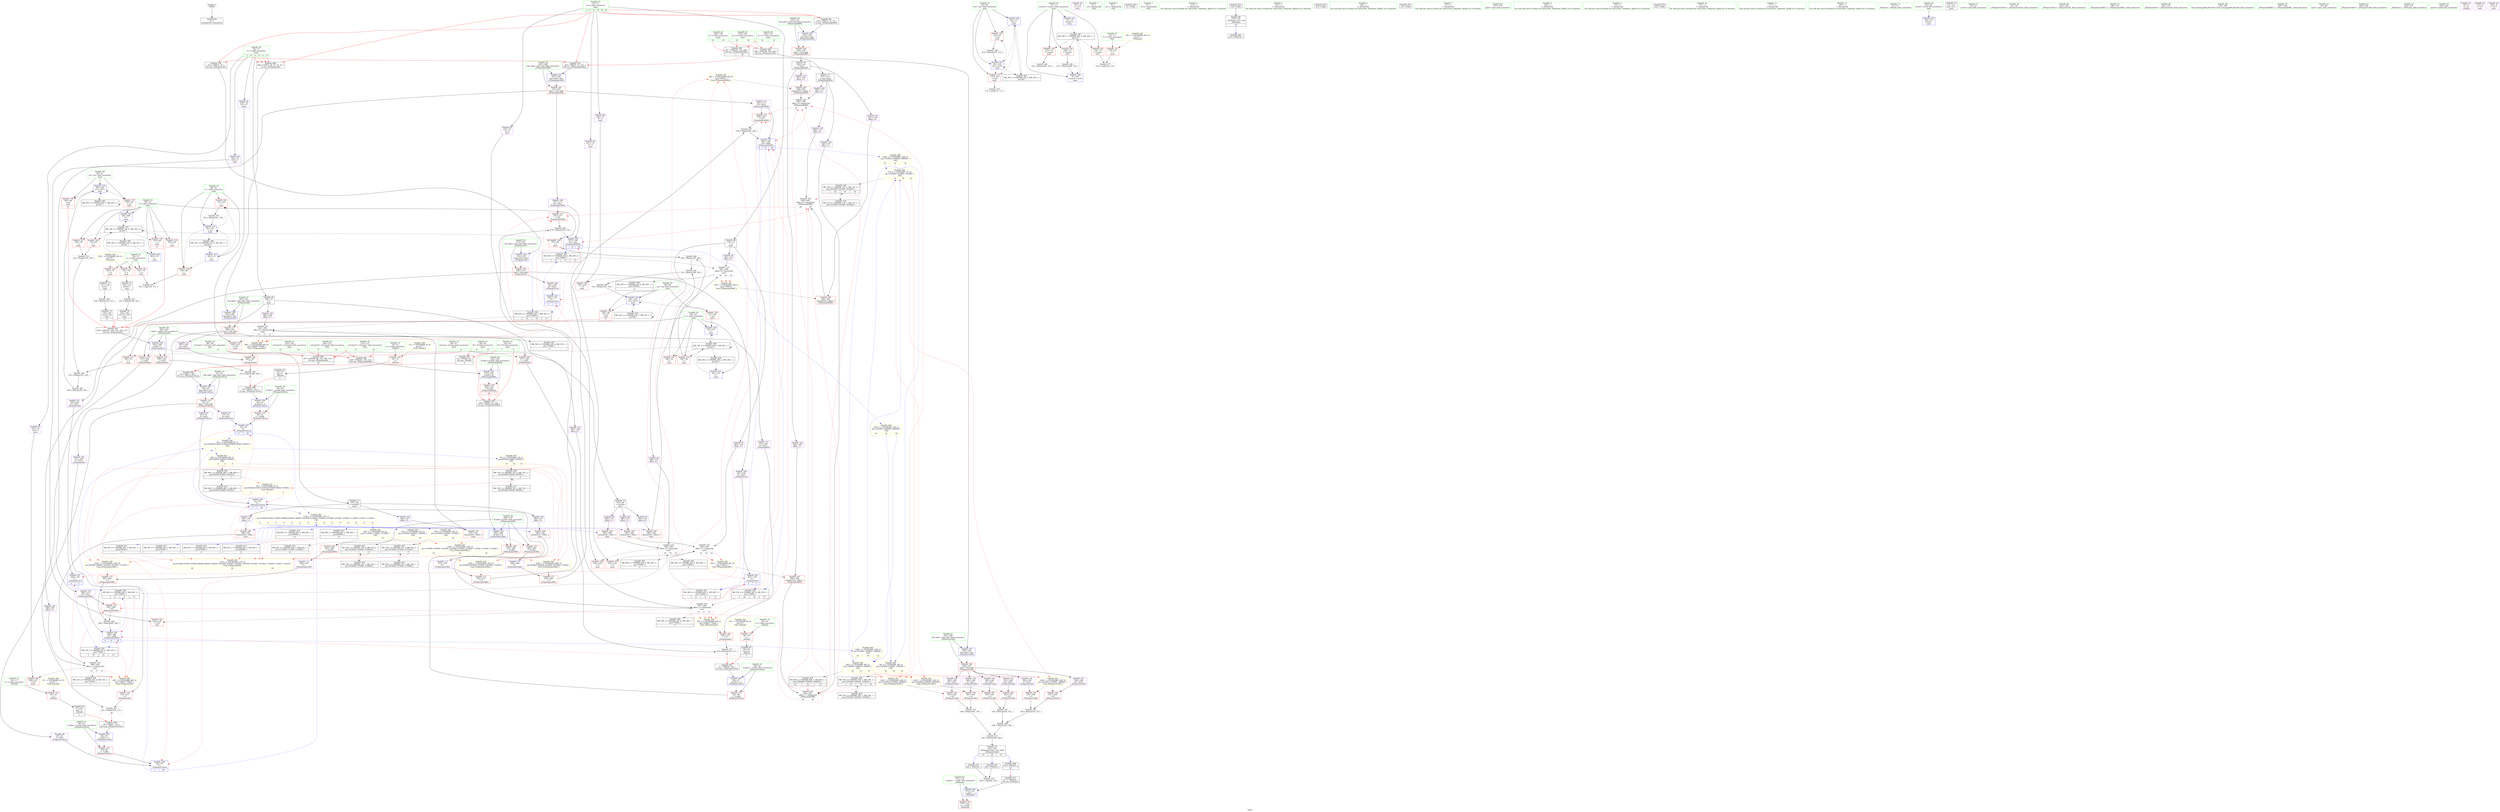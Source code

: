 digraph "SVFG" {
	label="SVFG";

	Node0x557d466a1e50 [shape=record,color=grey,label="{NodeID: 0\nNullPtr}"];
	Node0x557d466a1e50 -> Node0x557d466c2020[style=solid];
	Node0x557d466f7f30 [shape=record,color=yellow,style=double,label="{NodeID: 443\n48V_1 = ENCHI(MR_48V_0)\npts\{750002 \}\nFun[_ZN5pointplERKS_]}"];
	Node0x557d466f7f30 -> Node0x557d466c4270[style=dashed];
	Node0x557d466d50e0 [shape=record,color=grey,label="{NodeID: 360\n192 = Binary(191, 185, )\n}"];
	Node0x557d466d50e0 -> Node0x557d466c5450[style=solid];
	Node0x557d466c3bf0 [shape=record,color=red,label="{NodeID: 194\n384\<--383\ndummyVal\<--offset_0\nmain\n}"];
	Node0x557d466c3bf0 -> Node0x557d466c4c30[style=solid];
	Node0x557d466c05d0 [shape=record,color=purple,label="{NodeID: 111\n291\<--273\nZ5\<--this1\n_ZN5pointpLERKS_\n}"];
	Node0x557d466c05d0 -> Node0x557d466c8b80[style=solid];
	Node0x557d466c05d0 -> Node0x557d466cdd40[style=solid];
	Node0x557d466bf110 [shape=record,color=green,label="{NodeID: 28\n76\<--77\nV\<--V_field_insensitive\nmain\n|{|<s4>5|<s5>10|<s6>13|<s7>15|<s8>17|<s9>21}}"];
	Node0x557d466bf110 -> Node0x557d466c2460[style=solid];
	Node0x557d466bf110 -> Node0x557d466c3640[style=solid];
	Node0x557d466bf110 -> Node0x557d466c3710[style=solid];
	Node0x557d466bf110 -> Node0x557d466c37e0[style=solid];
	Node0x557d466bf110:s4 -> Node0x557d46731050[style=solid,color=red];
	Node0x557d466bf110:s5 -> Node0x557d467313d0[style=solid,color=red];
	Node0x557d466bf110:s6 -> Node0x557d467323f0[style=solid,color=red];
	Node0x557d466bf110:s7 -> Node0x557d467323f0[style=solid,color=red];
	Node0x557d466bf110:s8 -> Node0x557d467323f0[style=solid,color=red];
	Node0x557d466bf110:s9 -> Node0x557d467323f0[style=solid,color=red];
	Node0x557d466c52b0 [shape=record,color=blue,label="{NodeID: 222\n94\<--113\niter\<--\nmain\n}"];
	Node0x557d466c52b0 -> Node0x557d466c79a0[style=dashed];
	Node0x557d466c52b0 -> Node0x557d466c7a70[style=dashed];
	Node0x557d466c52b0 -> Node0x557d466c56c0[style=dashed];
	Node0x557d466c52b0 -> Node0x557d466edcb0[style=dashed];
	Node0x557d466c6d70 [shape=record,color=red,label="{NodeID: 139\n222\<--72\n\<--counter\nmain\n}"];
	Node0x557d466c6d70 -> Node0x557d466d5560[style=solid];
	Node0x557d466c1970 [shape=record,color=green,label="{NodeID: 56\n269\<--270\nB.addr\<--B.addr_field_insensitive\n_ZN5pointpLERKS_\n}"];
	Node0x557d466c1970 -> Node0x557d466c8500[style=solid];
	Node0x557d466c1970 -> Node0x557d466c85d0[style=solid];
	Node0x557d466c1970 -> Node0x557d466c86a0[style=solid];
	Node0x557d466c1970 -> Node0x557d466cdad0[style=solid];
	Node0x557d466f69c0 [shape=record,color=yellow,style=double,label="{NodeID: 665\n126V_3 = CSCHI(MR_126V_2)\npts\{1010001 1050001 1090001 \}\nCS[]|{<s0>16|<s1>18|<s2>22}}"];
	Node0x557d466f69c0:s0 -> Node0x557d467070a0[style=dashed,color=blue];
	Node0x557d466f69c0:s1 -> Node0x557d46707360[style=dashed,color=blue];
	Node0x557d466f69c0:s2 -> Node0x557d46705ea0[style=dashed,color=blue];
	Node0x557d466f27b0 [shape=record,color=black,label="{NodeID: 416\nMR_68V_2 = PHI(MR_68V_3, MR_68V_1, )\npts\{830000 830001 830002 \}\n}"];
	Node0x557d466f27b0 -> Node0x557d466ebeb0[style=dashed];
	Node0x557d466c8430 [shape=record,color=red,label="{NodeID: 167\n273\<--267\nthis1\<--this.addr\n_ZN5pointpLERKS_\n}"];
	Node0x557d466c8430 -> Node0x557d466c0430[style=solid];
	Node0x557d466c8430 -> Node0x557d466c0500[style=solid];
	Node0x557d466c8430 -> Node0x557d466c05d0[style=solid];
	Node0x557d466c3090 [shape=record,color=purple,label="{NodeID: 84\n241\<--8\n\<--.str.2\nmain\n}"];
	Node0x557d466b56d0 [shape=record,color=green,label="{NodeID: 1\n4\<--1\n.str\<--dummyObj\nGlob }"];
	Node0x557d466d5260 [shape=record,color=grey,label="{NodeID: 361\n191 = Binary(189, 190, )\n}"];
	Node0x557d466d5260 -> Node0x557d466d50e0[style=solid];
	Node0x557d466c3cc0 [shape=record,color=red,label="{NodeID: 195\n387\<--386\ndummyVal\<--offset_1\nmain\n}"];
	Node0x557d466c3cc0 -> Node0x557d466c4d00[style=solid];
	Node0x557d466c06a0 [shape=record,color=purple,label="{NodeID: 112\n275\<--274\nX\<--\n_ZN5pointpLERKS_\n}"];
	Node0x557d466c06a0 -> Node0x557d466c8770[style=solid];
	Node0x557d466bf1e0 [shape=record,color=green,label="{NodeID: 29\n78\<--79\nn\<--n_field_insensitive\nmain\n}"];
	Node0x557d466bf1e0 -> Node0x557d466c6f10[style=solid];
	Node0x557d466bf1e0 -> Node0x557d466c6fe0[style=solid];
	Node0x557d466bf1e0 -> Node0x557d466c70b0[style=solid];
	Node0x557d466cb180 [shape=record,color=black,label="{NodeID: 389\nMR_44V_4 = PHI(MR_44V_5, MR_44V_3, )\npts\{750000 \}\n|{|<s1>8|<s2>8|<s3>11}}"];
	Node0x557d466cb180 -> Node0x557d466c4c30[style=dashed];
	Node0x557d466cb180:s1 -> Node0x557d466c8840[style=dashed,color=red];
	Node0x557d466cb180:s2 -> Node0x557d466cdba0[style=dashed,color=red];
	Node0x557d466cb180:s3 -> Node0x557d466faa20[style=dashed,color=red];
	Node0x557d466c5380 [shape=record,color=blue,label="{NodeID: 223\n96\<--184\nm1\<--div15\nmain\n}"];
	Node0x557d466c5380 -> Node0x557d466c7b40[style=dashed];
	Node0x557d466c5380 -> Node0x557d466c7c10[style=dashed];
	Node0x557d466c5380 -> Node0x557d466c5380[style=dashed];
	Node0x557d466c5380 -> Node0x557d466ee1b0[style=dashed];
	Node0x557d466c6e40 [shape=record,color=red,label="{NodeID: 140\n246\<--72\n\<--counter\nmain\n}"];
	Node0x557d466c6e40 -> Node0x557d466d5ce0[style=solid];
	Node0x557d466c1a40 [shape=record,color=green,label="{NodeID: 57\n300\<--301\nthis.addr\<--this.addr_field_insensitive\n_ZN5pointmlEe\n}"];
	Node0x557d466c1a40 -> Node0x557d466c8c50[style=solid];
	Node0x557d466c1a40 -> Node0x557d466cde10[style=solid];
	Node0x557d466f6b00 [shape=record,color=yellow,style=double,label="{NodeID: 666\n128V_3 = CSCHI(MR_128V_2)\npts\{1010002 1050002 1090002 \}\nCS[]|{<s0>16|<s1>18|<s2>22}}"];
	Node0x557d466f6b00:s0 -> Node0x557d467070a0[style=dashed,color=blue];
	Node0x557d466f6b00:s1 -> Node0x557d46707360[style=dashed,color=blue];
	Node0x557d466f6b00:s2 -> Node0x557d46705ea0[style=dashed,color=blue];
	Node0x557d466f2cb0 [shape=record,color=black,label="{NodeID: 417\nMR_70V_2 = PHI(MR_70V_3, MR_70V_1, )\npts\{850000 850001 850002 \}\n}"];
	Node0x557d466f2cb0 -> Node0x557d466ec3b0[style=dashed];
	Node0x557d466c8500 [shape=record,color=red,label="{NodeID: 168\n274\<--269\n\<--B.addr\n_ZN5pointpLERKS_\n}"];
	Node0x557d466c8500 -> Node0x557d466c06a0[style=solid];
	Node0x557d466c3160 [shape=record,color=purple,label="{NodeID: 85\n55\<--54\nX\<--this1\n_ZN5pointC2Eeee\n}"];
	Node0x557d466c3160 -> Node0x557d466c4680[style=solid];
	Node0x557d466b7de0 [shape=record,color=green,label="{NodeID: 2\n6\<--1\n.str.1\<--dummyObj\nGlob }"];
	Node0x557d466d53e0 [shape=record,color=grey,label="{NodeID: 362\n189 = Binary(187, 188, )\n}"];
	Node0x557d466d53e0 -> Node0x557d466d5260[style=solid];
	Node0x557d466c3d90 [shape=record,color=red,label="{NodeID: 196\n390\<--389\ndummyVal\<--offset_2\nmain\n}"];
	Node0x557d466c3d90 -> Node0x557d466c4dd0[style=solid];
	Node0x557d466c0770 [shape=record,color=purple,label="{NodeID: 113\n282\<--281\nY\<--\n_ZN5pointpLERKS_\n}"];
	Node0x557d466c0770 -> Node0x557d466c8910[style=solid];
	Node0x557d466bf2b0 [shape=record,color=green,label="{NodeID: 30\n80\<--81\ni\<--i_field_insensitive\nmain\n}"];
	Node0x557d466bf2b0 -> Node0x557d466c7180[style=solid];
	Node0x557d466bf2b0 -> Node0x557d466c7250[style=solid];
	Node0x557d466bf2b0 -> Node0x557d466c4a90[style=solid];
	Node0x557d466bf2b0 -> Node0x557d466c4b60[style=solid];
	Node0x557d466cb680 [shape=record,color=black,label="{NodeID: 390\nMR_46V_4 = PHI(MR_46V_5, MR_46V_3, )\npts\{750001 \}\n|{|<s1>8|<s2>8|<s3>11}}"];
	Node0x557d466cb680 -> Node0x557d466c4d00[style=dashed];
	Node0x557d466cb680:s1 -> Node0x557d466c89e0[style=dashed,color=red];
	Node0x557d466cb680:s2 -> Node0x557d466cdc70[style=dashed,color=red];
	Node0x557d466cb680:s3 -> Node0x557d466fab30[style=dashed,color=red];
	Node0x557d466c5450 [shape=record,color=blue,label="{NodeID: 224\n98\<--192\nm2\<--div18\nmain\n}"];
	Node0x557d466c5450 -> Node0x557d466c7ce0[style=dashed];
	Node0x557d466c5450 -> Node0x557d466c7db0[style=dashed];
	Node0x557d466c5450 -> Node0x557d466c5450[style=dashed];
	Node0x557d466c5450 -> Node0x557d466ee6b0[style=dashed];
	Node0x557d466c6f10 [shape=record,color=red,label="{NodeID: 141\n131\<--78\n\<--n\nmain\n}"];
	Node0x557d466c6f10 -> Node0x557d466d68e0[style=solid];
	Node0x557d466c1b10 [shape=record,color=green,label="{NodeID: 58\n302\<--303\nr.addr\<--r.addr_field_insensitive\n_ZN5pointmlEe\n}"];
	Node0x557d466c1b10 -> Node0x557d466c8d20[style=solid];
	Node0x557d466c1b10 -> Node0x557d466c8df0[style=solid];
	Node0x557d466c1b10 -> Node0x557d466c8ec0[style=solid];
	Node0x557d466c1b10 -> Node0x557d466cdee0[style=solid];
	Node0x557d4672c240 [shape=record,color=black,label="{NodeID: 667\n21 = PHI()\n}"];
	Node0x557d466f31b0 [shape=record,color=black,label="{NodeID: 418\nMR_72V_2 = PHI(MR_72V_3, MR_72V_1, )\npts\{1010000 1010001 1010002 \}\n}"];
	Node0x557d466f31b0 -> Node0x557d466c9880[style=dashed];
	Node0x557d466c85d0 [shape=record,color=red,label="{NodeID: 169\n281\<--269\n\<--B.addr\n_ZN5pointpLERKS_\n}"];
	Node0x557d466c85d0 -> Node0x557d466c0770[style=solid];
	Node0x557d466c3230 [shape=record,color=purple,label="{NodeID: 86\n58\<--54\nY\<--this1\n_ZN5pointC2Eeee\n}"];
	Node0x557d466c3230 -> Node0x557d466c4750[style=solid];
	Node0x557d466bdf20 [shape=record,color=green,label="{NodeID: 3\n8\<--1\n.str.2\<--dummyObj\nGlob }"];
	Node0x557d466d5560 [shape=record,color=grey,label="{NodeID: 363\n223 = Binary(222, 143, )\n}"];
	Node0x557d466c3e60 [shape=record,color=red,label="{NodeID: 197\n393\<--392\ndummyVal\<--offset_0\nmain\n}"];
	Node0x557d466c3e60 -> Node0x557d466c4ea0[style=solid];
	Node0x557d466c0840 [shape=record,color=purple,label="{NodeID: 114\n289\<--288\nZ\<--\n_ZN5pointpLERKS_\n}"];
	Node0x557d466c0840 -> Node0x557d466c8ab0[style=solid];
	Node0x557d466bf380 [shape=record,color=green,label="{NodeID: 31\n82\<--83\nT5\<--T5_field_insensitive\nmain\n|{<s0>7|<s1>8}}"];
	Node0x557d466bf380:s0 -> Node0x557d46731e10[style=solid,color=red];
	Node0x557d466bf380:s1 -> Node0x557d46731650[style=solid,color=red];
	Node0x557d466cb770 [shape=record,color=black,label="{NodeID: 391\nMR_48V_4 = PHI(MR_48V_5, MR_48V_3, )\npts\{750002 \}\n|{|<s1>8|<s2>8|<s3>11}}"];
	Node0x557d466cb770 -> Node0x557d466c4dd0[style=dashed];
	Node0x557d466cb770:s1 -> Node0x557d466c8b80[style=dashed,color=red];
	Node0x557d466cb770:s2 -> Node0x557d466cdd40[style=dashed,color=red];
	Node0x557d466cb770:s3 -> Node0x557d466fac40[style=dashed,color=red];
	Node0x557d466c5520 [shape=record,color=blue,label="{NodeID: 225\n90\<--208\nl\<--\nmain\n}"];
	Node0x557d466c5520 -> Node0x557d466e4ab0[style=dashed];
	Node0x557d466c6fe0 [shape=record,color=red,label="{NodeID: 142\n146\<--78\n\<--n\nmain\n}"];
	Node0x557d466c6fe0 -> Node0x557d466c27a0[style=solid];
	Node0x557d466c1be0 [shape=record,color=green,label="{NodeID: 59\n330\<--331\nthis.addr\<--this.addr_field_insensitive\n_ZN5pointplERKS_\n}"];
	Node0x557d466c1be0 -> Node0x557d466c9200[style=solid];
	Node0x557d466c1be0 -> Node0x557d466cdfb0[style=solid];
	Node0x557d46730740 [shape=record,color=black,label="{NodeID: 668\n224 = PHI(343, )\n|{<s0>24}}"];
	Node0x557d46730740:s0 -> Node0x557d467312c0[style=solid,color=red];
	Node0x557d466f36b0 [shape=record,color=black,label="{NodeID: 419\nMR_74V_2 = PHI(MR_74V_3, MR_74V_1, )\npts\{1030000 1030001 1030002 \}\n}"];
	Node0x557d466f36b0 -> Node0x557d466c9d80[style=dashed];
	Node0x557d466c86a0 [shape=record,color=red,label="{NodeID: 170\n288\<--269\n\<--B.addr\n_ZN5pointpLERKS_\n}"];
	Node0x557d466c86a0 -> Node0x557d466c0840[style=solid];
	Node0x557d466c3300 [shape=record,color=purple,label="{NodeID: 87\n61\<--54\nZ\<--this1\n_ZN5pointC2Eeee\n}"];
	Node0x557d466c3300 -> Node0x557d466c4820[style=solid];
	Node0x557d466be050 [shape=record,color=green,label="{NodeID: 4\n113\<--1\n\<--dummyObj\nCan only get source location for instruction, argument, global var or function.}"];
	Node0x557d466f83d0 [shape=record,color=yellow,style=double,label="{NodeID: 447\n130V_1 = ENCHI(MR_130V_0)\npts\{1030000 1030001 1030002 1070000 1070001 1070002 1110000 1110001 1110002 \}\nFun[_ZN5pointplERKS_]|{<s0>28|<s1>28|<s2>28}}"];
	Node0x557d466f83d0:s0 -> Node0x557d466e60b0[style=dashed,color=red];
	Node0x557d466f83d0:s1 -> Node0x557d466e6250[style=dashed,color=red];
	Node0x557d466f83d0:s2 -> Node0x557d466e63f0[style=dashed,color=red];
	Node0x557d466d56e0 [shape=record,color=grey,label="{NodeID: 364\n183 = Binary(181, 182, )\n}"];
	Node0x557d466d56e0 -> Node0x557d466d5860[style=solid];
	Node0x557d466c3f30 [shape=record,color=red,label="{NodeID: 198\n396\<--395\ndummyVal\<--offset_1\nmain\n}"];
	Node0x557d466c3f30 -> Node0x557d466c4f70[style=solid];
	Node0x557d466c5a70 [shape=record,color=purple,label="{NodeID: 115\n307\<--306\nX\<--this1\n_ZN5pointmlEe\n}"];
	Node0x557d466c5a70 -> Node0x557d466c8f90[style=solid];
	Node0x557d466bf450 [shape=record,color=green,label="{NodeID: 32\n84\<--85\nM\<--M_field_insensitive\nmain\n|{<s0>9|<s1>10}}"];
	Node0x557d466bf450:s0 -> Node0x557d46731e10[style=solid,color=red];
	Node0x557d466bf450:s1 -> Node0x557d46731650[style=solid,color=red];
	Node0x557d466eafe0 [shape=record,color=black,label="{NodeID: 392\nMR_50V_4 = PHI(MR_50V_5, MR_50V_3, )\npts\{770000 \}\n|{|<s1>10|<s2>10|<s3>13}}"];
	Node0x557d466eafe0 -> Node0x557d466c4ea0[style=dashed];
	Node0x557d466eafe0:s1 -> Node0x557d466c8840[style=dashed,color=red];
	Node0x557d466eafe0:s2 -> Node0x557d466cdba0[style=dashed,color=red];
	Node0x557d466eafe0:s3 -> Node0x557d466faa20[style=dashed,color=red];
	Node0x557d466c55f0 [shape=record,color=blue,label="{NodeID: 226\n92\<--211\nr\<--\nmain\n}"];
	Node0x557d466c55f0 -> Node0x557d466e4fb0[style=dashed];
	Node0x557d466c70b0 [shape=record,color=red,label="{NodeID: 143\n161\<--78\n\<--n\nmain\n}"];
	Node0x557d466c70b0 -> Node0x557d466c2940[style=solid];
	Node0x557d466c1cb0 [shape=record,color=green,label="{NodeID: 60\n332\<--333\nB.addr\<--B.addr_field_insensitive\n_ZN5pointplERKS_\n}"];
	Node0x557d466c1cb0 -> Node0x557d466c92d0[style=solid];
	Node0x557d466c1cb0 -> Node0x557d466ce080[style=solid];
	Node0x557d46730930 [shape=record,color=black,label="{NodeID: 669\n225 = PHI(370, )\n}"];
	Node0x557d466f3bb0 [shape=record,color=black,label="{NodeID: 420\nMR_76V_2 = PHI(MR_76V_3, MR_76V_1, )\npts\{1050000 1050001 1050002 \}\n}"];
	Node0x557d466f3bb0 -> Node0x557d466ca280[style=dashed];
	Node0x557d466c8770 [shape=record,color=red,label="{NodeID: 171\n276\<--275\n\<--X\n_ZN5pointpLERKS_\n}"];
	Node0x557d466c8770 -> Node0x557d466d4f60[style=solid];
	Node0x557d466c33d0 [shape=record,color=purple,label="{NodeID: 88\n229\<--74\nX\<--A\nmain\n}"];
	Node0x557d466c33d0 -> Node0x557d466c7e80[style=solid];
	Node0x557d466be0e0 [shape=record,color=green,label="{NodeID: 5\n143\<--1\n\<--dummyObj\nCan only get source location for instruction, argument, global var or function.}"];
	Node0x557d466f8510 [shape=record,color=yellow,style=double,label="{NodeID: 448\n2V_1 = ENCHI(MR_2V_0)\npts\{15 \}\nFun[_Z4loadv]}"];
	Node0x557d466f8510 -> Node0x557d466c6620[style=dashed];
	Node0x557d466d5860 [shape=record,color=grey,label="{NodeID: 365\n184 = Binary(183, 185, )\n}"];
	Node0x557d466d5860 -> Node0x557d466c5380[style=solid];
	Node0x557d466c4000 [shape=record,color=red,label="{NodeID: 199\n399\<--398\ndummyVal\<--offset_2\nmain\n}"];
	Node0x557d466c4000 -> Node0x557d466c5040[style=solid];
	Node0x557d466c5b00 [shape=record,color=purple,label="{NodeID: 116\n311\<--306\nY\<--this1\n_ZN5pointmlEe\n}"];
	Node0x557d466c5b00 -> Node0x557d466c9060[style=solid];
	Node0x557d466bf520 [shape=record,color=green,label="{NodeID: 33\n86\<--87\nref.tmp\<--ref.tmp_field_insensitive\nmain\n|{|<s1>11}}"];
	Node0x557d466bf520 -> Node0x557d466c2530[style=solid];
	Node0x557d466bf520:s1 -> Node0x557d467320f0[style=solid,color=red];
	Node0x557d46705bb0 [shape=record,color=yellow,style=double,label="{NodeID: 642\n8V_2 = CSCHI(MR_8V_1)\npts\{830000 830001 830002 850000 850001 850002 \}\nCS[]|{<s0>7|<s1>9}}"];
	Node0x557d46705bb0:s0 -> Node0x557d46706640[style=dashed,color=blue];
	Node0x557d46705bb0:s1 -> Node0x557d46706ac0[style=dashed,color=blue];
	Node0x557d466eb4b0 [shape=record,color=black,label="{NodeID: 393\nMR_52V_4 = PHI(MR_52V_5, MR_52V_3, )\npts\{770001 \}\n|{|<s1>10|<s2>10|<s3>13}}"];
	Node0x557d466eb4b0 -> Node0x557d466c4f70[style=dashed];
	Node0x557d466eb4b0:s1 -> Node0x557d466c89e0[style=dashed,color=red];
	Node0x557d466eb4b0:s2 -> Node0x557d466cdc70[style=dashed,color=red];
	Node0x557d466eb4b0:s3 -> Node0x557d466fab30[style=dashed,color=red];
	Node0x557d466c56c0 [shape=record,color=blue,label="{NodeID: 227\n94\<--216\niter\<--inc25\nmain\n}"];
	Node0x557d466c56c0 -> Node0x557d466c79a0[style=dashed];
	Node0x557d466c56c0 -> Node0x557d466c7a70[style=dashed];
	Node0x557d466c56c0 -> Node0x557d466c56c0[style=dashed];
	Node0x557d466c56c0 -> Node0x557d466edcb0[style=dashed];
	Node0x557d466c7180 [shape=record,color=red,label="{NodeID: 144\n130\<--80\n\<--i\nmain\n}"];
	Node0x557d466c7180 -> Node0x557d466d68e0[style=solid];
	Node0x557d466c1d80 [shape=record,color=green,label="{NodeID: 61\n345\<--346\nthis.addr\<--this.addr_field_insensitive\n_ZN5point3valEv\n}"];
	Node0x557d466c1d80 -> Node0x557d466c93a0[style=solid];
	Node0x557d466c1d80 -> Node0x557d466ce3c0[style=solid];
	Node0x557d46730a30 [shape=record,color=black,label="{NodeID: 670\n115 = PHI()\n}"];
	Node0x557d466f40b0 [shape=record,color=black,label="{NodeID: 421\nMR_78V_2 = PHI(MR_78V_3, MR_78V_1, )\npts\{1070000 1070001 1070002 \}\n}"];
	Node0x557d466f40b0 -> Node0x557d466ca780[style=dashed];
	Node0x557d466c8840 [shape=record,color=red,label="{NodeID: 172\n278\<--277\n\<--X2\n_ZN5pointpLERKS_\n}"];
	Node0x557d466c8840 -> Node0x557d466d4f60[style=solid];
	Node0x557d466c34a0 [shape=record,color=purple,label="{NodeID: 89\n231\<--74\nY\<--A\nmain\n}"];
	Node0x557d466c34a0 -> Node0x557d466c7f50[style=solid];
	Node0x557d466be1a0 [shape=record,color=green,label="{NodeID: 6\n149\<--1\n\<--dummyObj\nCan only get source location for instruction, argument, global var or function.}"];
	Node0x557d466f8620 [shape=record,color=yellow,style=double,label="{NodeID: 449\n4V_1 = ENCHI(MR_4V_0)\npts\{17 \}\nFun[_Z4loadv]}"];
	Node0x557d466f8620 -> Node0x557d466c66f0[style=dashed];
	Node0x557d466d59e0 [shape=record,color=grey,label="{NodeID: 366\n216 = Binary(215, 143, )\n}"];
	Node0x557d466d59e0 -> Node0x557d466c56c0[style=solid];
	Node0x557d466c40d0 [shape=record,color=red,label="{NodeID: 200\n402\<--401\ndummyVal\<--offset_0\n_ZN5pointplERKS_\n}"];
	Node0x557d466c40d0 -> Node0x557d466ce150[style=solid];
	Node0x557d466c5b90 [shape=record,color=purple,label="{NodeID: 117\n315\<--306\nZ\<--this1\n_ZN5pointmlEe\n}"];
	Node0x557d466c5b90 -> Node0x557d466c9130[style=solid];
	Node0x557d466bf5f0 [shape=record,color=green,label="{NodeID: 34\n88\<--89\nref.tmp7\<--ref.tmp7_field_insensitive\nmain\n|{|<s1>13}}"];
	Node0x557d466bf5f0 -> Node0x557d466c2600[style=solid];
	Node0x557d466bf5f0:s1 -> Node0x557d467320f0[style=solid,color=red];
	Node0x557d46705d40 [shape=record,color=yellow,style=double,label="{NodeID: 643\n82V_3 = CSCHI(MR_82V_2)\npts\{1110000 1110001 1110002 \}\nCS[]|{|<s1>22}}"];
	Node0x557d46705d40 -> Node0x557d466f4ab0[style=dashed];
	Node0x557d46705d40:s1 -> Node0x557d466f83d0[style=dashed,color=red];
	Node0x557d466eb9b0 [shape=record,color=black,label="{NodeID: 394\nMR_54V_4 = PHI(MR_54V_5, MR_54V_3, )\npts\{770002 \}\n|{|<s1>10|<s2>10|<s3>13}}"];
	Node0x557d466eb9b0 -> Node0x557d466c5040[style=dashed];
	Node0x557d466eb9b0:s1 -> Node0x557d466c8b80[style=dashed,color=red];
	Node0x557d466eb9b0:s2 -> Node0x557d466cdd40[style=dashed,color=red];
	Node0x557d466eb9b0:s3 -> Node0x557d466fac40[style=dashed,color=red];
	Node0x557d466c5790 [shape=record,color=blue,label="{NodeID: 228\n72\<--247\ncounter\<--inc36\nmain\n}"];
	Node0x557d466c5790 -> Node0x557d466ec8b0[style=dashed];
	Node0x557d466c7250 [shape=record,color=red,label="{NodeID: 145\n141\<--80\n\<--i\nmain\n}"];
	Node0x557d466c7250 -> Node0x557d466d4960[style=solid];
	Node0x557d466c1e50 [shape=record,color=green,label="{NodeID: 62\n372\<--373\n__x.addr\<--__x.addr_field_insensitive\n_ZSt4sqrte\n}"];
	Node0x557d466c1e50 -> Node0x557d466c3b20[style=solid];
	Node0x557d466c1e50 -> Node0x557d466ce490[style=solid];
	Node0x557d46730b00 [shape=record,color=black,label="{NodeID: 671\n127 = PHI()\n}"];
	Node0x557d466f45b0 [shape=record,color=black,label="{NodeID: 422\nMR_80V_2 = PHI(MR_80V_3, MR_80V_1, )\npts\{1090000 1090001 1090002 \}\n|{<s0>22|<s1>22|<s2>22}}"];
	Node0x557d466f45b0:s0 -> Node0x557d466ce150[style=dashed,color=red];
	Node0x557d466f45b0:s1 -> Node0x557d466ce220[style=dashed,color=red];
	Node0x557d466f45b0:s2 -> Node0x557d466ce2f0[style=dashed,color=red];
	Node0x557d466c8910 [shape=record,color=red,label="{NodeID: 173\n283\<--282\n\<--Y\n_ZN5pointpLERKS_\n}"];
	Node0x557d466c8910 -> Node0x557d466d4de0[style=solid];
	Node0x557d466c3570 [shape=record,color=purple,label="{NodeID: 90\n233\<--74\nZ\<--A\nmain\n}"];
	Node0x557d466c3570 -> Node0x557d466c8020[style=solid];
	Node0x557d466be260 [shape=record,color=green,label="{NodeID: 7\n157\<--1\n\<--dummyObj\nCan only get source location for instruction, argument, global var or function.}"];
	Node0x557d466f8700 [shape=record,color=yellow,style=double,label="{NodeID: 450\n6V_1 = ENCHI(MR_6V_0)\npts\{19 \}\nFun[_Z4loadv]}"];
	Node0x557d466f8700 -> Node0x557d466c67c0[style=dashed];
	Node0x557d466d5b60 [shape=record,color=grey,label="{NodeID: 367\n293 = Binary(292, 290, )\n}"];
	Node0x557d466d5b60 -> Node0x557d466cdd40[style=solid];
	Node0x557d466c41a0 [shape=record,color=red,label="{NodeID: 201\n405\<--404\ndummyVal\<--offset_1\n_ZN5pointplERKS_\n}"];
	Node0x557d466c41a0 -> Node0x557d466ce220[style=solid];
	Node0x557d466c5c60 [shape=record,color=purple,label="{NodeID: 118\n400\<--337\noffset_0\<--\n}"];
	Node0x557d466c5c60 -> Node0x557d466ce150[style=solid];
	Node0x557d466bf6c0 [shape=record,color=green,label="{NodeID: 35\n90\<--91\nl\<--l_field_insensitive\nmain\n}"];
	Node0x557d466bf6c0 -> Node0x557d466c7320[style=solid];
	Node0x557d466bf6c0 -> Node0x557d466c73f0[style=solid];
	Node0x557d466bf6c0 -> Node0x557d466c74c0[style=solid];
	Node0x557d466bf6c0 -> Node0x557d466c7590[style=solid];
	Node0x557d466bf6c0 -> Node0x557d466c7660[style=solid];
	Node0x557d466bf6c0 -> Node0x557d466c5110[style=solid];
	Node0x557d466bf6c0 -> Node0x557d466c5520[style=solid];
	Node0x557d46705ea0 [shape=record,color=yellow,style=double,label="{NodeID: 644\n80V_3 = CSCHI(MR_80V_2)\npts\{1090000 1090001 1090002 \}\nCS[]|{|<s1>23|<s2>23|<s3>23}}"];
	Node0x557d46705ea0 -> Node0x557d466f45b0[style=dashed];
	Node0x557d46705ea0:s1 -> Node0x557d466f8a00[style=dashed,color=red];
	Node0x557d46705ea0:s2 -> Node0x557d466f8b40[style=dashed,color=red];
	Node0x557d46705ea0:s3 -> Node0x557d466f8c80[style=dashed,color=red];
	Node0x557d466ebeb0 [shape=record,color=black,label="{NodeID: 395\nMR_68V_3 = PHI(MR_68V_4, MR_68V_2, )\npts\{830000 830001 830002 \}\n|{|<s1>7}}"];
	Node0x557d466ebeb0 -> Node0x557d466f27b0[style=dashed];
	Node0x557d466ebeb0:s1 -> Node0x557d466f87e0[style=dashed,color=red];
	Node0x557d466c5860 [shape=record,color=blue,label="{NodeID: 229\n253\<--252\nthis.addr\<--this\n_ZN5pointC2Ev\n}"];
	Node0x557d466c5860 -> Node0x557d466c8360[style=dashed];
	Node0x557d466c7320 [shape=record,color=red,label="{NodeID: 146\n179\<--90\n\<--l\nmain\n}"];
	Node0x557d466c7320 -> Node0x557d466d65e0[style=solid];
	Node0x557d466c1f20 [shape=record,color=green,label="{NodeID: 63\n377\<--378\nsqrtl\<--sqrtl_field_insensitive\n}"];
	Node0x557d46730bd0 [shape=record,color=black,label="{NodeID: 672\n202 = PHI(343, )\n}"];
	Node0x557d46730bd0 -> Node0x557d466d6be0[style=solid];
	Node0x557d466f4ab0 [shape=record,color=black,label="{NodeID: 423\nMR_82V_2 = PHI(MR_82V_3, MR_82V_1, )\npts\{1110000 1110001 1110002 \}\n|{<s0>21}}"];
	Node0x557d466f4ab0:s0 -> Node0x557d466fad50[style=dashed,color=red];
	Node0x557d466c89e0 [shape=record,color=red,label="{NodeID: 174\n285\<--284\n\<--Y3\n_ZN5pointpLERKS_\n}"];
	Node0x557d466c89e0 -> Node0x557d466d4de0[style=solid];
	Node0x557d466c3640 [shape=record,color=purple,label="{NodeID: 91\n235\<--76\nX31\<--V\nmain\n}"];
	Node0x557d466c3640 -> Node0x557d466c80f0[style=solid];
	Node0x557d466be320 [shape=record,color=green,label="{NodeID: 8\n158\<--1\n\<--dummyObj\nCan only get source location for instruction, argument, global var or function.}"];
	Node0x557d466f87e0 [shape=record,color=yellow,style=double,label="{NodeID: 451\n8V_1 = ENCHI(MR_8V_0)\npts\{830000 830001 830002 850000 850001 850002 \}\nFun[_Z4loadv]|{<s0>2|<s1>2|<s2>2}}"];
	Node0x557d466f87e0:s0 -> Node0x557d466c4680[style=dashed,color=red];
	Node0x557d466f87e0:s1 -> Node0x557d466c4750[style=dashed,color=red];
	Node0x557d466f87e0:s2 -> Node0x557d466c4820[style=dashed,color=red];
	Node0x557d466d5ce0 [shape=record,color=grey,label="{NodeID: 368\n247 = Binary(246, 143, )\n}"];
	Node0x557d466d5ce0 -> Node0x557d466c5790[style=solid];
	Node0x557d466c4270 [shape=record,color=red,label="{NodeID: 202\n408\<--407\ndummyVal\<--offset_2\n_ZN5pointplERKS_\n}"];
	Node0x557d466c4270 -> Node0x557d466ce2f0[style=solid];
	Node0x557d466c5d30 [shape=record,color=purple,label="{NodeID: 119\n403\<--337\noffset_1\<--\n}"];
	Node0x557d466c5d30 -> Node0x557d466ce220[style=solid];
	Node0x557d466bf790 [shape=record,color=green,label="{NodeID: 36\n92\<--93\nr\<--r_field_insensitive\nmain\n}"];
	Node0x557d466bf790 -> Node0x557d466c7730[style=solid];
	Node0x557d466bf790 -> Node0x557d466c7800[style=solid];
	Node0x557d466bf790 -> Node0x557d466c78d0[style=solid];
	Node0x557d466bf790 -> Node0x557d466c51e0[style=solid];
	Node0x557d466bf790 -> Node0x557d466c55f0[style=solid];
	Node0x557d466ec3b0 [shape=record,color=black,label="{NodeID: 396\nMR_70V_3 = PHI(MR_70V_4, MR_70V_2, )\npts\{850000 850001 850002 \}\n|{|<s1>9}}"];
	Node0x557d466ec3b0 -> Node0x557d466f2cb0[style=dashed];
	Node0x557d466ec3b0:s1 -> Node0x557d466f87e0[style=dashed,color=red];
	Node0x557d466c5930 [shape=record,color=blue,label="{NodeID: 230\n257\<--170\nZ\<--\n_ZN5pointC2Ev\n|{<s0>4|<s1>5}}"];
	Node0x557d466c5930:s0 -> Node0x557d466cb770[style=dashed,color=blue];
	Node0x557d466c5930:s1 -> Node0x557d466eb9b0[style=dashed,color=blue];
	Node0x557d466c73f0 [shape=record,color=red,label="{NodeID: 147\n180\<--90\n\<--l\nmain\n}"];
	Node0x557d466c73f0 -> Node0x557d466d65e0[style=solid];
	Node0x557d466c2020 [shape=record,color=black,label="{NodeID: 64\n2\<--3\ndummyVal\<--dummyVal\n}"];
	Node0x557d46730d70 [shape=record,color=black,label="{NodeID: 673\n205 = PHI(343, )\n}"];
	Node0x557d46730d70 -> Node0x557d466d6be0[style=solid];
	Node0x557d466c8ab0 [shape=record,color=red,label="{NodeID: 175\n290\<--289\n\<--Z\n_ZN5pointpLERKS_\n}"];
	Node0x557d466c8ab0 -> Node0x557d466d5b60[style=solid];
	Node0x557d466c3710 [shape=record,color=purple,label="{NodeID: 92\n237\<--76\nY32\<--V\nmain\n}"];
	Node0x557d466c3710 -> Node0x557d466c81c0[style=solid];
	Node0x557d466be3e0 [shape=record,color=green,label="{NodeID: 9\n170\<--1\n\<--dummyObj\nCan only get source location for instruction, argument, global var or function.}"];
	Node0x557d466d5e60 [shape=record,color=grey,label="{NodeID: 369\n359 = Binary(353, 358, )\n}"];
	Node0x557d466d5e60 -> Node0x557d466d62e0[style=solid];
	Node0x557d466c4340 [shape=record,color=blue,label="{NodeID: 203\n42\<--38\nthis.addr\<--this\n_ZN5pointC2Eeee\n}"];
	Node0x557d466c4340 -> Node0x557d466c6890[style=dashed];
	Node0x557d466c5e00 [shape=record,color=purple,label="{NodeID: 120\n406\<--337\noffset_2\<--\n}"];
	Node0x557d466c5e00 -> Node0x557d466ce2f0[style=solid];
	Node0x557d466bf860 [shape=record,color=green,label="{NodeID: 37\n94\<--95\niter\<--iter_field_insensitive\nmain\n}"];
	Node0x557d466bf860 -> Node0x557d466c79a0[style=solid];
	Node0x557d466bf860 -> Node0x557d466c7a70[style=solid];
	Node0x557d466bf860 -> Node0x557d466c52b0[style=solid];
	Node0x557d466bf860 -> Node0x557d466c56c0[style=solid];
	Node0x557d466ec8b0 [shape=record,color=black,label="{NodeID: 397\nMR_28V_3 = PHI(MR_28V_4, MR_28V_2, )\npts\{73 \}\n}"];
	Node0x557d466ec8b0 -> Node0x557d466c6ca0[style=dashed];
	Node0x557d466ec8b0 -> Node0x557d466c6d70[style=dashed];
	Node0x557d466ec8b0 -> Node0x557d466c6e40[style=dashed];
	Node0x557d466ec8b0 -> Node0x557d466c5790[style=dashed];
	Node0x557d466cd8a0 [shape=record,color=blue,label="{NodeID: 231\n259\<--170\nY\<--\n_ZN5pointC2Ev\n|{<s0>4|<s1>5}}"];
	Node0x557d466cd8a0:s0 -> Node0x557d466cb680[style=dashed,color=blue];
	Node0x557d466cd8a0:s1 -> Node0x557d466eb4b0[style=dashed,color=blue];
	Node0x557d466c74c0 [shape=record,color=red,label="{NodeID: 148\n187\<--90\n\<--l\nmain\n}"];
	Node0x557d466c74c0 -> Node0x557d466d53e0[style=solid];
	Node0x557d466c2120 [shape=record,color=black,label="{NodeID: 65\n25\<--24\nconv\<--\n_Z4loadv\n|{<s0>2}}"];
	Node0x557d466c2120:s0 -> Node0x557d467329c0[style=solid,color=red];
	Node0x557d46730eb0 [shape=record,color=black,label="{NodeID: 674\n242 = PHI()\n}"];
	Node0x557d466c8b80 [shape=record,color=red,label="{NodeID: 176\n292\<--291\n\<--Z5\n_ZN5pointpLERKS_\n}"];
	Node0x557d466c8b80 -> Node0x557d466d5b60[style=solid];
	Node0x557d466c37e0 [shape=record,color=purple,label="{NodeID: 93\n239\<--76\nZ33\<--V\nmain\n}"];
	Node0x557d466c37e0 -> Node0x557d466c8290[style=solid];
	Node0x557d466be4a0 [shape=record,color=green,label="{NodeID: 10\n172\<--1\n\<--dummyObj\nCan only get source location for instruction, argument, global var or function.}"];
	Node0x557d466f8a00 [shape=record,color=yellow,style=double,label="{NodeID: 453\n124V_1 = ENCHI(MR_124V_0)\npts\{1010000 1050000 1090000 \}\nFun[_ZN5point3valEv]}"];
	Node0x557d466f8a00 -> Node0x557d466c9470[style=dashed];
	Node0x557d466f8a00 -> Node0x557d466c9540[style=dashed];
	Node0x557d466d5fe0 [shape=record,color=grey,label="{NodeID: 370\n358 = Binary(355, 357, )\n}"];
	Node0x557d466d5fe0 -> Node0x557d466d5e60[style=solid];
	Node0x557d466c4410 [shape=record,color=blue,label="{NodeID: 204\n44\<--39\n_X.addr\<--_X\n_ZN5pointC2Eeee\n}"];
	Node0x557d466c4410 -> Node0x557d466c6960[style=dashed];
	Node0x557d466c5ed0 [shape=record,color=purple,label="{NodeID: 121\n401\<--338\noffset_0\<--\n}"];
	Node0x557d466c5ed0 -> Node0x557d466c40d0[style=solid];
	Node0x557d466bf930 [shape=record,color=green,label="{NodeID: 38\n96\<--97\nm1\<--m1_field_insensitive\nmain\n}"];
	Node0x557d466bf930 -> Node0x557d466c7b40[style=solid];
	Node0x557d466bf930 -> Node0x557d466c7c10[style=solid];
	Node0x557d466bf930 -> Node0x557d466c5380[style=solid];
	Node0x557d466ecdb0 [shape=record,color=black,label="{NodeID: 398\nMR_32V_2 = PHI(MR_32V_4, MR_32V_1, )\npts\{81 \}\n}"];
	Node0x557d466ecdb0 -> Node0x557d466c4a90[style=dashed];
	Node0x557d466cd930 [shape=record,color=blue,label="{NodeID: 232\n261\<--170\nX\<--\n_ZN5pointC2Ev\n|{<s0>4|<s1>5}}"];
	Node0x557d466cd930:s0 -> Node0x557d466cb180[style=dashed,color=blue];
	Node0x557d466cd930:s1 -> Node0x557d466eafe0[style=dashed,color=blue];
	Node0x557d466c7590 [shape=record,color=red,label="{NodeID: 149\n219\<--90\n\<--l\nmain\n|{<s0>21}}"];
	Node0x557d466c7590:s0 -> Node0x557d46732630[style=solid,color=red];
	Node0x557d466c21f0 [shape=record,color=black,label="{NodeID: 66\n27\<--26\nconv1\<--\n_Z4loadv\n|{<s0>2}}"];
	Node0x557d466c21f0:s0 -> Node0x557d46732b10[style=solid,color=red];
	Node0x557d46730f80 [shape=record,color=black,label="{NodeID: 675\n376 = PHI()\n}"];
	Node0x557d46730f80 -> Node0x557d466c2d50[style=solid];
	Node0x557d466c8c50 [shape=record,color=red,label="{NodeID: 177\n306\<--300\nthis1\<--this.addr\n_ZN5pointmlEe\n}"];
	Node0x557d466c8c50 -> Node0x557d466c5a70[style=solid];
	Node0x557d466c8c50 -> Node0x557d466c5b00[style=solid];
	Node0x557d466c8c50 -> Node0x557d466c5b90[style=solid];
	Node0x557d466c38b0 [shape=record,color=purple,label="{NodeID: 94\n382\<--154\noffset_0\<--\n}"];
	Node0x557d466c38b0 -> Node0x557d466c4c30[style=solid];
	Node0x557d466be560 [shape=record,color=green,label="{NodeID: 11\n177\<--1\n\<--dummyObj\nCan only get source location for instruction, argument, global var or function.}"];
	Node0x557d466f8b40 [shape=record,color=yellow,style=double,label="{NodeID: 454\n126V_1 = ENCHI(MR_126V_0)\npts\{1010001 1050001 1090001 \}\nFun[_ZN5point3valEv]}"];
	Node0x557d466f8b40 -> Node0x557d466c9610[style=dashed];
	Node0x557d466f8b40 -> Node0x557d466c96e0[style=dashed];
	Node0x557d466d6160 [shape=record,color=grey,label="{NodeID: 371\n353 = Binary(350, 352, )\n}"];
	Node0x557d466d6160 -> Node0x557d466d5e60[style=solid];
	Node0x557d466c44e0 [shape=record,color=blue,label="{NodeID: 205\n46\<--40\n_Y.addr\<--_Y\n_ZN5pointC2Eeee\n}"];
	Node0x557d466c44e0 -> Node0x557d466c6a30[style=dashed];
	Node0x557d466c5fa0 [shape=record,color=purple,label="{NodeID: 122\n404\<--338\noffset_1\<--\n}"];
	Node0x557d466c5fa0 -> Node0x557d466c41a0[style=solid];
	Node0x557d466bfa00 [shape=record,color=green,label="{NodeID: 39\n98\<--99\nm2\<--m2_field_insensitive\nmain\n}"];
	Node0x557d466bfa00 -> Node0x557d466c7ce0[style=solid];
	Node0x557d466bfa00 -> Node0x557d466c7db0[style=solid];
	Node0x557d466bfa00 -> Node0x557d466c5450[style=solid];
	Node0x557d466ed2b0 [shape=record,color=black,label="{NodeID: 399\nMR_34V_2 = PHI(MR_34V_4, MR_34V_1, )\npts\{91 \}\n}"];
	Node0x557d466ed2b0 -> Node0x557d466c5110[style=dashed];
	Node0x557d466cda00 [shape=record,color=blue,label="{NodeID: 233\n267\<--265\nthis.addr\<--this\n_ZN5pointpLERKS_\n}"];
	Node0x557d466cda00 -> Node0x557d466c8430[style=dashed];
	Node0x557d466c7660 [shape=record,color=red,label="{NodeID: 150\n228\<--90\n\<--l\nmain\n}"];
	Node0x557d466c22c0 [shape=record,color=black,label="{NodeID: 67\n29\<--28\nconv2\<--\n_Z4loadv\n|{<s0>2}}"];
	Node0x557d466c22c0:s0 -> Node0x557d46732c60[style=solid,color=red];
	Node0x557d46731050 [shape=record,color=black,label="{NodeID: 676\n252 = PHI(74, 76, )\n0th arg _ZN5pointC2Ev }"];
	Node0x557d46731050 -> Node0x557d466c5860[style=solid];
	Node0x557d466c8d20 [shape=record,color=red,label="{NodeID: 178\n309\<--302\n\<--r.addr\n_ZN5pointmlEe\n}"];
	Node0x557d466c8d20 -> Node0x557d466d4ae0[style=solid];
	Node0x557d466c3980 [shape=record,color=purple,label="{NodeID: 95\n385\<--154\noffset_1\<--\n}"];
	Node0x557d466c3980 -> Node0x557d466c4d00[style=solid];
	Node0x557d466be620 [shape=record,color=green,label="{NodeID: 12\n185\<--1\n\<--dummyObj\nCan only get source location for instruction, argument, global var or function.}"];
	Node0x557d466f8c80 [shape=record,color=yellow,style=double,label="{NodeID: 455\n128V_1 = ENCHI(MR_128V_0)\npts\{1010002 1050002 1090002 \}\nFun[_ZN5point3valEv]}"];
	Node0x557d466f8c80 -> Node0x557d466c97b0[style=dashed];
	Node0x557d466f8c80 -> Node0x557d466c3a50[style=dashed];
	Node0x557d466d62e0 [shape=record,color=grey,label="{NodeID: 372\n365 = Binary(359, 364, )\n}"];
	Node0x557d466d62e0 -> Node0x557d466c2c80[style=solid];
	Node0x557d466c45b0 [shape=record,color=blue,label="{NodeID: 206\n48\<--41\n_Z.addr\<--_Z\n_ZN5pointC2Eeee\n}"];
	Node0x557d466c45b0 -> Node0x557d466c6b00[style=dashed];
	Node0x557d466c6070 [shape=record,color=purple,label="{NodeID: 123\n407\<--338\noffset_2\<--\n}"];
	Node0x557d466c6070 -> Node0x557d466c4270[style=solid];
	Node0x557d466bfad0 [shape=record,color=green,label="{NodeID: 40\n100\<--101\nF1\<--F1_field_insensitive\nmain\n|{<s0>16|<s1>19}}"];
	Node0x557d466bfad0:s0 -> Node0x557d46731810[style=solid,color=red];
	Node0x557d466bfad0:s1 -> Node0x557d46731f60[style=solid,color=red];
	Node0x557d466ed7b0 [shape=record,color=black,label="{NodeID: 400\nMR_36V_2 = PHI(MR_36V_4, MR_36V_1, )\npts\{93 \}\n}"];
	Node0x557d466ed7b0 -> Node0x557d466c51e0[style=dashed];
	Node0x557d466cdad0 [shape=record,color=blue,label="{NodeID: 234\n269\<--266\nB.addr\<--B\n_ZN5pointpLERKS_\n}"];
	Node0x557d466cdad0 -> Node0x557d466c8500[style=dashed];
	Node0x557d466cdad0 -> Node0x557d466c85d0[style=dashed];
	Node0x557d466cdad0 -> Node0x557d466c86a0[style=dashed];
	Node0x557d466c7730 [shape=record,color=red,label="{NodeID: 151\n182\<--92\n\<--r\nmain\n}"];
	Node0x557d466c7730 -> Node0x557d466d56e0[style=solid];
	Node0x557d466c2390 [shape=record,color=black,label="{NodeID: 68\n154\<--74\n\<--A\nmain\n}"];
	Node0x557d466c2390 -> Node0x557d466c38b0[style=solid];
	Node0x557d466c2390 -> Node0x557d466c3980[style=solid];
	Node0x557d466c2390 -> Node0x557d466c09c0[style=solid];
	Node0x557d467312c0 [shape=record,color=black,label="{NodeID: 677\n371 = PHI(224, )\n0th arg _ZSt4sqrte }"];
	Node0x557d467312c0 -> Node0x557d466ce490[style=solid];
	Node0x557d466c8df0 [shape=record,color=red,label="{NodeID: 179\n313\<--302\n\<--r.addr\n_ZN5pointmlEe\n}"];
	Node0x557d466c8df0 -> Node0x557d466d4660[style=solid];
	Node0x557d466c09c0 [shape=record,color=purple,label="{NodeID: 96\n388\<--154\noffset_2\<--\n}"];
	Node0x557d466c09c0 -> Node0x557d466c4dd0[style=solid];
	Node0x557d466be6e0 [shape=record,color=green,label="{NodeID: 13\n10\<--11\n_Z4loadv\<--_Z4loadv_field_insensitive\n}"];
	Node0x557d466d6460 [shape=record,color=grey,label="{NodeID: 373\n364 = Binary(361, 363, )\n}"];
	Node0x557d466d6460 -> Node0x557d466d62e0[style=solid];
	Node0x557d466c4680 [shape=record,color=blue,label="{NodeID: 207\n55\<--56\nX\<--\n_ZN5pointC2Eeee\n|{<s0>2|<s1>26}}"];
	Node0x557d466c4680:s0 -> Node0x557d46705bb0[style=dashed,color=blue];
	Node0x557d466c4680:s1 -> Node0x557d467074c0[style=dashed,color=blue];
	Node0x557d466c6140 [shape=record,color=purple,label="{NodeID: 124\n349\<--348\nX\<--this1\n_ZN5point3valEv\n}"];
	Node0x557d466c6140 -> Node0x557d466c9470[style=solid];
	Node0x557d466bfba0 [shape=record,color=green,label="{NodeID: 41\n102\<--103\nref.tmp19\<--ref.tmp19_field_insensitive\nmain\n|{<s0>15|<s1>16}}"];
	Node0x557d466bfba0:s0 -> Node0x557d467320f0[style=solid,color=red];
	Node0x557d466bfba0:s1 -> Node0x557d46731c80[style=solid,color=red];
	Node0x557d466edcb0 [shape=record,color=black,label="{NodeID: 401\nMR_38V_2 = PHI(MR_38V_4, MR_38V_1, )\npts\{95 \}\n}"];
	Node0x557d466edcb0 -> Node0x557d466c52b0[style=dashed];
	Node0x557d466cdba0 [shape=record,color=blue,label="{NodeID: 235\n277\<--279\nX2\<--add\n_ZN5pointpLERKS_\n|{<s0>8|<s1>10|<s2>28}}"];
	Node0x557d466cdba0:s0 -> Node0x557d466cb180[style=dashed,color=blue];
	Node0x557d466cdba0:s1 -> Node0x557d466eafe0[style=dashed,color=blue];
	Node0x557d466cdba0:s2 -> Node0x557d466f6800[style=dashed,color=blue];
	Node0x557d466c7800 [shape=record,color=red,label="{NodeID: 152\n188\<--92\n\<--r\nmain\n}"];
	Node0x557d466c7800 -> Node0x557d466d53e0[style=solid];
	Node0x557d466c2460 [shape=record,color=black,label="{NodeID: 69\n166\<--76\n\<--V\nmain\n}"];
	Node0x557d466c2460 -> Node0x557d466c0d00[style=solid];
	Node0x557d466c2460 -> Node0x557d466c0dd0[style=solid];
	Node0x557d466c2460 -> Node0x557d466c0ea0[style=solid];
	Node0x557d467313d0 [shape=record,color=black,label="{NodeID: 678\n265 = PHI(74, 76, 327, )\n0th arg _ZN5pointpLERKS_ }"];
	Node0x557d467313d0 -> Node0x557d466cda00[style=solid];
	Node0x557d466c8ec0 [shape=record,color=red,label="{NodeID: 180\n317\<--302\n\<--r.addr\n_ZN5pointmlEe\n}"];
	Node0x557d466c8ec0 -> Node0x557d466d4c60[style=solid];
	Node0x557d466c0a90 [shape=record,color=purple,label="{NodeID: 97\n383\<--155\noffset_0\<--\n}"];
	Node0x557d466c0a90 -> Node0x557d466c3bf0[style=solid];
	Node0x557d466be7a0 [shape=record,color=green,label="{NodeID: 14\n14\<--15\nx\<--x_field_insensitive\n_Z4loadv\n}"];
	Node0x557d466be7a0 -> Node0x557d466c6620[style=solid];
	Node0x557d466f8ed0 [shape=record,color=yellow,style=double,label="{NodeID: 457\n26V_1 = ENCHI(MR_26V_0)\npts\{71 \}\nFun[main]}"];
	Node0x557d466f8ed0 -> Node0x557d466c6bd0[style=dashed];
	Node0x557d466d65e0 [shape=record,color=grey,label="{NodeID: 374\n181 = Binary(179, 180, )\n}"];
	Node0x557d466d65e0 -> Node0x557d466d56e0[style=solid];
	Node0x557d466c4750 [shape=record,color=blue,label="{NodeID: 208\n58\<--59\nY\<--\n_ZN5pointC2Eeee\n|{<s0>2|<s1>26}}"];
	Node0x557d466c4750:s0 -> Node0x557d46705bb0[style=dashed,color=blue];
	Node0x557d466c4750:s1 -> Node0x557d467074c0[style=dashed,color=blue];
	Node0x557d466c6210 [shape=record,color=purple,label="{NodeID: 125\n351\<--348\nX2\<--this1\n_ZN5point3valEv\n}"];
	Node0x557d466c6210 -> Node0x557d466c9540[style=solid];
	Node0x557d466bfc70 [shape=record,color=green,label="{NodeID: 42\n104\<--105\nF2\<--F2_field_insensitive\nmain\n|{<s0>18|<s1>20}}"];
	Node0x557d466bfc70:s0 -> Node0x557d46731810[style=solid,color=red];
	Node0x557d466bfc70:s1 -> Node0x557d46731f60[style=solid,color=red];
	Node0x557d46706640 [shape=record,color=yellow,style=double,label="{NodeID: 651\n68V_4 = CSCHI(MR_68V_3)\npts\{830000 830001 830002 \}\nCS[]|{|<s1>8|<s2>8|<s3>8}}"];
	Node0x557d46706640 -> Node0x557d466ebeb0[style=dashed];
	Node0x557d46706640:s1 -> Node0x557d466e60b0[style=dashed,color=red];
	Node0x557d46706640:s2 -> Node0x557d466e6250[style=dashed,color=red];
	Node0x557d46706640:s3 -> Node0x557d466e63f0[style=dashed,color=red];
	Node0x557d466ee1b0 [shape=record,color=black,label="{NodeID: 402\nMR_40V_2 = PHI(MR_40V_3, MR_40V_1, )\npts\{97 \}\n}"];
	Node0x557d466ee1b0 -> Node0x557d466c5380[style=dashed];
	Node0x557d466ee1b0 -> Node0x557d466ee1b0[style=dashed];
	Node0x557d466cdc70 [shape=record,color=blue,label="{NodeID: 236\n284\<--286\nY3\<--add4\n_ZN5pointpLERKS_\n|{<s0>8|<s1>10|<s2>28}}"];
	Node0x557d466cdc70:s0 -> Node0x557d466cb680[style=dashed,color=blue];
	Node0x557d466cdc70:s1 -> Node0x557d466eb4b0[style=dashed,color=blue];
	Node0x557d466cdc70:s2 -> Node0x557d466f69c0[style=dashed,color=blue];
	Node0x557d466c78d0 [shape=record,color=red,label="{NodeID: 153\n190\<--92\n\<--r\nmain\n}"];
	Node0x557d466c78d0 -> Node0x557d466d5260[style=solid];
	Node0x557d466c2530 [shape=record,color=black,label="{NodeID: 70\n155\<--86\n\<--ref.tmp\nmain\n}"];
	Node0x557d466c2530 -> Node0x557d466c0a90[style=solid];
	Node0x557d466c2530 -> Node0x557d466c0b60[style=solid];
	Node0x557d466c2530 -> Node0x557d466c0c30[style=solid];
	Node0x557d46731650 [shape=record,color=black,label="{NodeID: 679\n266 = PHI(82, 84, 340, )\n1st arg _ZN5pointpLERKS_ }"];
	Node0x557d46731650 -> Node0x557d466cdad0[style=solid];
	Node0x557d466c8f90 [shape=record,color=red,label="{NodeID: 181\n308\<--307\n\<--X\n_ZN5pointmlEe\n}"];
	Node0x557d466c8f90 -> Node0x557d466d4ae0[style=solid];
	Node0x557d466c0b60 [shape=record,color=purple,label="{NodeID: 98\n386\<--155\noffset_1\<--\n}"];
	Node0x557d466c0b60 -> Node0x557d466c3cc0[style=solid];
	Node0x557d466be830 [shape=record,color=green,label="{NodeID: 15\n16\<--17\ny\<--y_field_insensitive\n_Z4loadv\n}"];
	Node0x557d466be830 -> Node0x557d466c66f0[style=solid];
	Node0x557d466d6760 [shape=record,color=grey,label="{NodeID: 375\n176 = cmp(175, 177, )\n}"];
	Node0x557d466c4820 [shape=record,color=blue,label="{NodeID: 209\n61\<--62\nZ\<--\n_ZN5pointC2Eeee\n|{<s0>2|<s1>26}}"];
	Node0x557d466c4820:s0 -> Node0x557d46705bb0[style=dashed,color=blue];
	Node0x557d466c4820:s1 -> Node0x557d467074c0[style=dashed,color=blue];
	Node0x557d466c62e0 [shape=record,color=purple,label="{NodeID: 126\n354\<--348\nY\<--this1\n_ZN5point3valEv\n}"];
	Node0x557d466c62e0 -> Node0x557d466c9610[style=solid];
	Node0x557d466bfd40 [shape=record,color=green,label="{NodeID: 43\n106\<--107\nref.tmp20\<--ref.tmp20_field_insensitive\nmain\n|{<s0>17|<s1>18}}"];
	Node0x557d466bfd40:s0 -> Node0x557d467320f0[style=solid,color=red];
	Node0x557d466bfd40:s1 -> Node0x557d46731c80[style=solid,color=red];
	Node0x557d466ee6b0 [shape=record,color=black,label="{NodeID: 403\nMR_42V_2 = PHI(MR_42V_3, MR_42V_1, )\npts\{99 \}\n}"];
	Node0x557d466ee6b0 -> Node0x557d466c5450[style=dashed];
	Node0x557d466ee6b0 -> Node0x557d466ee6b0[style=dashed];
	Node0x557d466cdd40 [shape=record,color=blue,label="{NodeID: 237\n291\<--293\nZ5\<--add6\n_ZN5pointpLERKS_\n|{<s0>8|<s1>10|<s2>28}}"];
	Node0x557d466cdd40:s0 -> Node0x557d466cb770[style=dashed,color=blue];
	Node0x557d466cdd40:s1 -> Node0x557d466eb9b0[style=dashed,color=blue];
	Node0x557d466cdd40:s2 -> Node0x557d466f6b00[style=dashed,color=blue];
	Node0x557d466c79a0 [shape=record,color=red,label="{NodeID: 154\n175\<--94\n\<--iter\nmain\n}"];
	Node0x557d466c79a0 -> Node0x557d466d6760[style=solid];
	Node0x557d466c2600 [shape=record,color=black,label="{NodeID: 71\n167\<--88\n\<--ref.tmp7\nmain\n}"];
	Node0x557d466c2600 -> Node0x557d466c0f70[style=solid];
	Node0x557d466c2600 -> Node0x557d466c1040[style=solid];
	Node0x557d466c2600 -> Node0x557d466c1110[style=solid];
	Node0x557d46731810 [shape=record,color=black,label="{NodeID: 680\n327 = PHI(100, 104, 108, )\n0th arg _ZN5pointplERKS_ |{|<s1>28}}"];
	Node0x557d46731810 -> Node0x557d466c2ae0[style=solid];
	Node0x557d46731810:s1 -> Node0x557d467313d0[style=solid,color=red];
	Node0x557d466c9060 [shape=record,color=red,label="{NodeID: 182\n312\<--311\n\<--Y\n_ZN5pointmlEe\n}"];
	Node0x557d466c9060 -> Node0x557d466d4660[style=solid];
	Node0x557d466c0c30 [shape=record,color=purple,label="{NodeID: 99\n389\<--155\noffset_2\<--\n}"];
	Node0x557d466c0c30 -> Node0x557d466c3d90[style=solid];
	Node0x557d466be8c0 [shape=record,color=green,label="{NodeID: 16\n18\<--19\nz\<--z_field_insensitive\n_Z4loadv\n}"];
	Node0x557d466be8c0 -> Node0x557d466c67c0[style=solid];
	Node0x557d466f9090 [shape=record,color=yellow,style=double,label="{NodeID: 459\n30V_1 = ENCHI(MR_30V_0)\npts\{79 \}\nFun[main]}"];
	Node0x557d466f9090 -> Node0x557d466c6f10[style=dashed];
	Node0x557d466f9090 -> Node0x557d466c6fe0[style=dashed];
	Node0x557d466f9090 -> Node0x557d466c70b0[style=dashed];
	Node0x557d466d68e0 [shape=record,color=grey,label="{NodeID: 376\n132 = cmp(130, 131, )\n}"];
	Node0x557d466c48f0 [shape=record,color=blue,label="{NodeID: 210\n68\<--113\nretval\<--\nmain\n}"];
	Node0x557d466c63b0 [shape=record,color=purple,label="{NodeID: 127\n356\<--348\nY3\<--this1\n_ZN5point3valEv\n}"];
	Node0x557d466c63b0 -> Node0x557d466c96e0[style=solid];
	Node0x557d466bfe10 [shape=record,color=green,label="{NodeID: 44\n108\<--109\nF\<--F_field_insensitive\nmain\n|{<s0>22|<s1>23}}"];
	Node0x557d466bfe10:s0 -> Node0x557d46731810[style=solid,color=red];
	Node0x557d466bfe10:s1 -> Node0x557d46731f60[style=solid,color=red];
	Node0x557d466eebb0 [shape=record,color=black,label="{NodeID: 404\nMR_44V_2 = PHI(MR_44V_6, MR_44V_1, )\npts\{750000 \}\n|{<s0>4}}"];
	Node0x557d466eebb0:s0 -> Node0x557d466cd930[style=dashed,color=red];
	Node0x557d466cde10 [shape=record,color=blue,label="{NodeID: 238\n300\<--298\nthis.addr\<--this\n_ZN5pointmlEe\n}"];
	Node0x557d466cde10 -> Node0x557d466c8c50[style=dashed];
	Node0x557d466c7a70 [shape=record,color=red,label="{NodeID: 155\n215\<--94\n\<--iter\nmain\n}"];
	Node0x557d466c7a70 -> Node0x557d466d59e0[style=solid];
	Node0x557d466c26d0 [shape=record,color=black,label="{NodeID: 72\n67\<--113\nmain_ret\<--\nmain\n}"];
	Node0x557d46731af0 [shape=record,color=black,label="{NodeID: 681\n328 = PHI(74, 74, 74, )\n1st arg _ZN5pointplERKS_ }"];
	Node0x557d46731af0 -> Node0x557d466cdfb0[style=solid];
	Node0x557d466e60b0 [shape=record,color=yellow,style=double,label="{NodeID: 432\n102V_1 = ENCHI(MR_102V_0)\npts\{830000 850000 1030000 1070000 1110000 \}\nFun[_ZN5pointpLERKS_]}"];
	Node0x557d466e60b0 -> Node0x557d466c8770[style=dashed];
	Node0x557d466c9130 [shape=record,color=red,label="{NodeID: 183\n316\<--315\n\<--Z\n_ZN5pointmlEe\n}"];
	Node0x557d466c9130 -> Node0x557d466d4c60[style=solid];
	Node0x557d466c0d00 [shape=record,color=purple,label="{NodeID: 100\n391\<--166\noffset_0\<--\n}"];
	Node0x557d466c0d00 -> Node0x557d466c4ea0[style=solid];
	Node0x557d466be950 [shape=record,color=green,label="{NodeID: 17\n22\<--23\nscanf\<--scanf_field_insensitive\n}"];
	Node0x557d466d6a60 [shape=record,color=grey,label="{NodeID: 377\n120 = cmp(118, 119, )\n}"];
	Node0x557d466c49c0 [shape=record,color=blue,label="{NodeID: 211\n72\<--113\ncounter\<--\nmain\n}"];
	Node0x557d466c49c0 -> Node0x557d466ec8b0[style=dashed];
	Node0x557d466c6480 [shape=record,color=purple,label="{NodeID: 128\n360\<--348\nZ\<--this1\n_ZN5point3valEv\n}"];
	Node0x557d466c6480 -> Node0x557d466c97b0[style=solid];
	Node0x557d466bfee0 [shape=record,color=green,label="{NodeID: 45\n110\<--111\nref.tmp27\<--ref.tmp27_field_insensitive\nmain\n|{<s0>21|<s1>22}}"];
	Node0x557d466bfee0:s0 -> Node0x557d467320f0[style=solid,color=red];
	Node0x557d466bfee0:s1 -> Node0x557d46731c80[style=solid,color=red];
	Node0x557d466faa20 [shape=record,color=yellow,style=double,label="{NodeID: 488\n86V_1 = ENCHI(MR_86V_0)\npts\{750000 770000 \}\nFun[_ZN5pointmlEe]}"];
	Node0x557d466faa20 -> Node0x557d466c8f90[style=dashed];
	Node0x557d466ef0b0 [shape=record,color=black,label="{NodeID: 405\nMR_46V_2 = PHI(MR_46V_6, MR_46V_1, )\npts\{750001 \}\n|{<s0>4}}"];
	Node0x557d466ef0b0:s0 -> Node0x557d466cd8a0[style=dashed,color=red];
	Node0x557d466cdee0 [shape=record,color=blue,label="{NodeID: 239\n302\<--299\nr.addr\<--r\n_ZN5pointmlEe\n}"];
	Node0x557d466cdee0 -> Node0x557d466c8d20[style=dashed];
	Node0x557d466cdee0 -> Node0x557d466c8df0[style=dashed];
	Node0x557d466cdee0 -> Node0x557d466c8ec0[style=dashed];
	Node0x557d466c7b40 [shape=record,color=red,label="{NodeID: 156\n194\<--96\n\<--m1\nmain\n|{<s0>15}}"];
	Node0x557d466c7b40:s0 -> Node0x557d46732630[style=solid,color=red];
	Node0x557d466c27a0 [shape=record,color=black,label="{NodeID: 73\n147\<--146\nconv\<--\nmain\n}"];
	Node0x557d466c27a0 -> Node0x557d466d47e0[style=solid];
	Node0x557d46731c80 [shape=record,color=black,label="{NodeID: 682\n329 = PHI(102, 106, 110, )\n2nd arg _ZN5pointplERKS_ }"];
	Node0x557d46731c80 -> Node0x557d466ce080[style=solid];
	Node0x557d466e6250 [shape=record,color=yellow,style=double,label="{NodeID: 433\n104V_1 = ENCHI(MR_104V_0)\npts\{830001 850001 1030001 1070001 1110001 \}\nFun[_ZN5pointpLERKS_]}"];
	Node0x557d466e6250 -> Node0x557d466c8910[style=dashed];
	Node0x557d466c9200 [shape=record,color=red,label="{NodeID: 184\n336\<--330\nthis1\<--this.addr\n_ZN5pointplERKS_\n}"];
	Node0x557d466c9200 -> Node0x557d466c2bb0[style=solid];
	Node0x557d466c0dd0 [shape=record,color=purple,label="{NodeID: 101\n394\<--166\noffset_1\<--\n}"];
	Node0x557d466c0dd0 -> Node0x557d466c4f70[style=solid];
	Node0x557d466bea10 [shape=record,color=green,label="{NodeID: 18\n31\<--32\n_ZN5pointC2Eeee\<--_ZN5pointC2Eeee_field_insensitive\n}"];
	Node0x557d466d6be0 [shape=record,color=grey,label="{NodeID: 378\n206 = cmp(202, 205, )\n}"];
	Node0x557d466c4a90 [shape=record,color=blue,label="{NodeID: 212\n80\<--113\ni\<--\nmain\n}"];
	Node0x557d466c4a90 -> Node0x557d466c7180[style=dashed];
	Node0x557d466c4a90 -> Node0x557d466c7250[style=dashed];
	Node0x557d466c4a90 -> Node0x557d466c4b60[style=dashed];
	Node0x557d466c4a90 -> Node0x557d466ecdb0[style=dashed];
	Node0x557d466c6550 [shape=record,color=purple,label="{NodeID: 129\n362\<--348\nZ5\<--this1\n_ZN5point3valEv\n}"];
	Node0x557d466c6550 -> Node0x557d466c3a50[style=solid];
	Node0x557d466bffb0 [shape=record,color=green,label="{NodeID: 46\n123\<--124\n_ZN5pointC2Ev\<--_ZN5pointC2Ev_field_insensitive\n}"];
	Node0x557d46706ac0 [shape=record,color=yellow,style=double,label="{NodeID: 655\n70V_4 = CSCHI(MR_70V_3)\npts\{850000 850001 850002 \}\nCS[]|{|<s1>10|<s2>10|<s3>10}}"];
	Node0x557d46706ac0 -> Node0x557d466ec3b0[style=dashed];
	Node0x557d46706ac0:s1 -> Node0x557d466e60b0[style=dashed,color=red];
	Node0x557d46706ac0:s2 -> Node0x557d466e6250[style=dashed,color=red];
	Node0x557d46706ac0:s3 -> Node0x557d466e63f0[style=dashed,color=red];
	Node0x557d466fab30 [shape=record,color=yellow,style=double,label="{NodeID: 489\n88V_1 = ENCHI(MR_88V_0)\npts\{750001 770001 \}\nFun[_ZN5pointmlEe]}"];
	Node0x557d466fab30 -> Node0x557d466c9060[style=dashed];
	Node0x557d466ef5b0 [shape=record,color=black,label="{NodeID: 406\nMR_48V_2 = PHI(MR_48V_6, MR_48V_1, )\npts\{750002 \}\n|{<s0>4}}"];
	Node0x557d466ef5b0:s0 -> Node0x557d466c5930[style=dashed,color=red];
	Node0x557d466cdfb0 [shape=record,color=blue,label="{NodeID: 240\n330\<--328\nthis.addr\<--this\n_ZN5pointplERKS_\n}"];
	Node0x557d466cdfb0 -> Node0x557d466c9200[style=dashed];
	Node0x557d466c7c10 [shape=record,color=red,label="{NodeID: 157\n208\<--96\n\<--m1\nmain\n}"];
	Node0x557d466c7c10 -> Node0x557d466c5520[style=solid];
	Node0x557d466c2870 [shape=record,color=black,label="{NodeID: 74\n150\<--148\nconv6\<--div\nmain\n|{<s0>11}}"];
	Node0x557d466c2870:s0 -> Node0x557d46732630[style=solid,color=red];
	Node0x557d46731e10 [shape=record,color=black,label="{NodeID: 683\n13 = PHI(82, 84, )\n0th arg _Z4loadv |{<s0>2}}"];
	Node0x557d46731e10:s0 -> Node0x557d46732870[style=solid,color=red];
	Node0x557d466e63f0 [shape=record,color=yellow,style=double,label="{NodeID: 434\n106V_1 = ENCHI(MR_106V_0)\npts\{830002 850002 1030002 1070002 1110002 \}\nFun[_ZN5pointpLERKS_]}"];
	Node0x557d466e63f0 -> Node0x557d466c8ab0[style=dashed];
	Node0x557d466c92d0 [shape=record,color=red,label="{NodeID: 185\n340\<--332\n\<--B.addr\n_ZN5pointplERKS_\n|{<s0>28}}"];
	Node0x557d466c92d0:s0 -> Node0x557d46731650[style=solid,color=red];
	Node0x557d466c0ea0 [shape=record,color=purple,label="{NodeID: 102\n397\<--166\noffset_2\<--\n}"];
	Node0x557d466c0ea0 -> Node0x557d466c5040[style=solid];
	Node0x557d466bead0 [shape=record,color=green,label="{NodeID: 19\n42\<--43\nthis.addr\<--this.addr_field_insensitive\n_ZN5pointC2Eeee\n}"];
	Node0x557d466bead0 -> Node0x557d466c6890[style=solid];
	Node0x557d466bead0 -> Node0x557d466c4340[style=solid];
	Node0x557d466e4ab0 [shape=record,color=black,label="{NodeID: 379\nMR_34V_4 = PHI(MR_34V_6, MR_34V_3, )\npts\{91 \}\n}"];
	Node0x557d466e4ab0 -> Node0x557d466c7320[style=dashed];
	Node0x557d466e4ab0 -> Node0x557d466c73f0[style=dashed];
	Node0x557d466e4ab0 -> Node0x557d466c74c0[style=dashed];
	Node0x557d466e4ab0 -> Node0x557d466c7590[style=dashed];
	Node0x557d466e4ab0 -> Node0x557d466c7660[style=dashed];
	Node0x557d466e4ab0 -> Node0x557d466c5520[style=dashed];
	Node0x557d466e4ab0 -> Node0x557d466e4ab0[style=dashed];
	Node0x557d466e4ab0 -> Node0x557d466ed2b0[style=dashed];
	Node0x557d466c4b60 [shape=record,color=blue,label="{NodeID: 213\n80\<--142\ni\<--inc\nmain\n}"];
	Node0x557d466c4b60 -> Node0x557d466c7180[style=dashed];
	Node0x557d466c4b60 -> Node0x557d466c7250[style=dashed];
	Node0x557d466c4b60 -> Node0x557d466c4b60[style=dashed];
	Node0x557d466c4b60 -> Node0x557d466ecdb0[style=dashed];
	Node0x557d466c6620 [shape=record,color=red,label="{NodeID: 130\n24\<--14\n\<--x\n_Z4loadv\n}"];
	Node0x557d466c6620 -> Node0x557d466c2120[style=solid];
	Node0x557d466c00b0 [shape=record,color=green,label="{NodeID: 47\n136\<--137\n_ZN5pointpLERKS_\<--_ZN5pointpLERKS__field_insensitive\n}"];
	Node0x557d466fac40 [shape=record,color=yellow,style=double,label="{NodeID: 490\n90V_1 = ENCHI(MR_90V_0)\npts\{750002 770002 \}\nFun[_ZN5pointmlEe]}"];
	Node0x557d466fac40 -> Node0x557d466c9130[style=dashed];
	Node0x557d466efab0 [shape=record,color=black,label="{NodeID: 407\nMR_50V_2 = PHI(MR_50V_6, MR_50V_1, )\npts\{770000 \}\n|{<s0>5}}"];
	Node0x557d466efab0:s0 -> Node0x557d466cd930[style=dashed,color=red];
	Node0x557d466ce080 [shape=record,color=blue,label="{NodeID: 241\n332\<--329\nB.addr\<--B\n_ZN5pointplERKS_\n}"];
	Node0x557d466ce080 -> Node0x557d466c92d0[style=dashed];
	Node0x557d466c7ce0 [shape=record,color=red,label="{NodeID: 158\n199\<--98\n\<--m2\nmain\n|{<s0>17}}"];
	Node0x557d466c7ce0:s0 -> Node0x557d46732630[style=solid,color=red];
	Node0x557d466c2940 [shape=record,color=black,label="{NodeID: 75\n162\<--161\nconv8\<--\nmain\n}"];
	Node0x557d466c2940 -> Node0x557d466d44e0[style=solid];
	Node0x557d46731f60 [shape=record,color=black,label="{NodeID: 684\n344 = PHI(100, 104, 108, )\n0th arg _ZN5point3valEv }"];
	Node0x557d46731f60 -> Node0x557d466ce3c0[style=solid];
	Node0x557d466d44e0 [shape=record,color=grey,label="{NodeID: 352\n163 = Binary(149, 162, )\n}"];
	Node0x557d466d44e0 -> Node0x557d466c2a10[style=solid];
	Node0x557d466c93a0 [shape=record,color=red,label="{NodeID: 186\n348\<--345\nthis1\<--this.addr\n_ZN5point3valEv\n}"];
	Node0x557d466c93a0 -> Node0x557d466c6140[style=solid];
	Node0x557d466c93a0 -> Node0x557d466c6210[style=solid];
	Node0x557d466c93a0 -> Node0x557d466c62e0[style=solid];
	Node0x557d466c93a0 -> Node0x557d466c63b0[style=solid];
	Node0x557d466c93a0 -> Node0x557d466c6480[style=solid];
	Node0x557d466c93a0 -> Node0x557d466c6550[style=solid];
	Node0x557d466c0f70 [shape=record,color=purple,label="{NodeID: 103\n392\<--167\noffset_0\<--\n}"];
	Node0x557d466c0f70 -> Node0x557d466c3e60[style=solid];
	Node0x557d466beb60 [shape=record,color=green,label="{NodeID: 20\n44\<--45\n_X.addr\<--_X.addr_field_insensitive\n_ZN5pointC2Eeee\n}"];
	Node0x557d466beb60 -> Node0x557d466c6960[style=solid];
	Node0x557d466beb60 -> Node0x557d466c4410[style=solid];
	Node0x557d466e4fb0 [shape=record,color=black,label="{NodeID: 380\nMR_36V_4 = PHI(MR_36V_5, MR_36V_3, )\npts\{93 \}\n}"];
	Node0x557d466e4fb0 -> Node0x557d466c7730[style=dashed];
	Node0x557d466e4fb0 -> Node0x557d466c7800[style=dashed];
	Node0x557d466e4fb0 -> Node0x557d466c78d0[style=dashed];
	Node0x557d466e4fb0 -> Node0x557d466c55f0[style=dashed];
	Node0x557d466e4fb0 -> Node0x557d466e4fb0[style=dashed];
	Node0x557d466e4fb0 -> Node0x557d466ed7b0[style=dashed];
	Node0x557d466c4c30 [shape=record,color=blue, style = dotted,label="{NodeID: 214\n382\<--384\noffset_0\<--dummyVal\nmain\n|{|<s2>16|<s3>18|<s4>22}}"];
	Node0x557d466c4c30 -> Node0x557d466c7e80[style=dashed];
	Node0x557d466c4c30 -> Node0x557d466eebb0[style=dashed];
	Node0x557d466c4c30:s2 -> Node0x557d466f7d70[style=dashed,color=red];
	Node0x557d466c4c30:s3 -> Node0x557d466f7d70[style=dashed,color=red];
	Node0x557d466c4c30:s4 -> Node0x557d466f7d70[style=dashed,color=red];
	Node0x557d466c66f0 [shape=record,color=red,label="{NodeID: 131\n26\<--16\n\<--y\n_Z4loadv\n}"];
	Node0x557d466c66f0 -> Node0x557d466c21f0[style=solid];
	Node0x557d466c11d0 [shape=record,color=green,label="{NodeID: 48\n152\<--153\n_ZN5pointmlEe\<--_ZN5pointmlEe_field_insensitive\n}"];
	Node0x557d466fad50 [shape=record,color=yellow,style=double,label="{NodeID: 491\n115V_1 = ENCHI(MR_115V_0)\npts\{870000 870001 870002 890000 890001 890002 1030000 1030001 1030002 1070000 1070001 1070002 1110000 1110001 1110002 \}\nFun[_ZN5pointmlEe]|{<s0>26|<s1>26|<s2>26}}"];
	Node0x557d466fad50:s0 -> Node0x557d466c4680[style=dashed,color=red];
	Node0x557d466fad50:s1 -> Node0x557d466c4750[style=dashed,color=red];
	Node0x557d466fad50:s2 -> Node0x557d466c4820[style=dashed,color=red];
	Node0x557d466effb0 [shape=record,color=black,label="{NodeID: 408\nMR_52V_2 = PHI(MR_52V_6, MR_52V_1, )\npts\{770001 \}\n|{<s0>5}}"];
	Node0x557d466effb0:s0 -> Node0x557d466cd8a0[style=dashed,color=red];
	Node0x557d466ce150 [shape=record,color=blue, style = dotted,label="{NodeID: 242\n400\<--402\noffset_0\<--dummyVal\n_ZN5pointplERKS_\n|{<s0>28|<s1>28}}"];
	Node0x557d466ce150:s0 -> Node0x557d466c8840[style=dashed,color=red];
	Node0x557d466ce150:s1 -> Node0x557d466cdba0[style=dashed,color=red];
	Node0x557d466c7db0 [shape=record,color=red,label="{NodeID: 159\n211\<--98\n\<--m2\nmain\n}"];
	Node0x557d466c7db0 -> Node0x557d466c55f0[style=solid];
	Node0x557d466c2a10 [shape=record,color=black,label="{NodeID: 76\n164\<--163\nconv10\<--div9\nmain\n|{<s0>13}}"];
	Node0x557d466c2a10:s0 -> Node0x557d46732630[style=solid,color=red];
	Node0x557d467320f0 [shape=record,color=black,label="{NodeID: 685\n297 = PHI(86, 88, 102, 106, 110, )\n0th arg _ZN5pointmlEe |{<s0>26}}"];
	Node0x557d467320f0:s0 -> Node0x557d46732870[style=solid,color=red];
	Node0x557d466d4660 [shape=record,color=grey,label="{NodeID: 353\n314 = Binary(312, 313, )\n|{<s0>26}}"];
	Node0x557d466d4660:s0 -> Node0x557d46732b10[style=solid,color=red];
	Node0x557d466c9470 [shape=record,color=red,label="{NodeID: 187\n350\<--349\n\<--X\n_ZN5point3valEv\n}"];
	Node0x557d466c9470 -> Node0x557d466d6160[style=solid];
	Node0x557d466c1040 [shape=record,color=purple,label="{NodeID: 104\n395\<--167\noffset_1\<--\n}"];
	Node0x557d466c1040 -> Node0x557d466c3f30[style=solid];
	Node0x557d466bebf0 [shape=record,color=green,label="{NodeID: 21\n46\<--47\n_Y.addr\<--_Y.addr_field_insensitive\n_ZN5pointC2Eeee\n}"];
	Node0x557d466bebf0 -> Node0x557d466c6a30[style=solid];
	Node0x557d466bebf0 -> Node0x557d466c44e0[style=solid];
	Node0x557d466c4d00 [shape=record,color=blue, style = dotted,label="{NodeID: 215\n385\<--387\noffset_1\<--dummyVal\nmain\n|{|<s2>16|<s3>18|<s4>22}}"];
	Node0x557d466c4d00 -> Node0x557d466c7f50[style=dashed];
	Node0x557d466c4d00 -> Node0x557d466ef0b0[style=dashed];
	Node0x557d466c4d00:s2 -> Node0x557d466f7e50[style=dashed,color=red];
	Node0x557d466c4d00:s3 -> Node0x557d466f7e50[style=dashed,color=red];
	Node0x557d466c4d00:s4 -> Node0x557d466f7e50[style=dashed,color=red];
	Node0x557d466c67c0 [shape=record,color=red,label="{NodeID: 132\n28\<--18\n\<--z\n_Z4loadv\n}"];
	Node0x557d466c67c0 -> Node0x557d466c22c0[style=solid];
	Node0x557d466c12d0 [shape=record,color=green,label="{NodeID: 49\n159\<--160\nllvm.memcpy.p0i8.p0i8.i64\<--llvm.memcpy.p0i8.p0i8.i64_field_insensitive\n}"];
	Node0x557d466f04b0 [shape=record,color=black,label="{NodeID: 409\nMR_54V_2 = PHI(MR_54V_6, MR_54V_1, )\npts\{770002 \}\n|{<s0>5}}"];
	Node0x557d466f04b0:s0 -> Node0x557d466c5930[style=dashed,color=red];
	Node0x557d466ce220 [shape=record,color=blue, style = dotted,label="{NodeID: 243\n403\<--405\noffset_1\<--dummyVal\n_ZN5pointplERKS_\n|{<s0>28|<s1>28}}"];
	Node0x557d466ce220:s0 -> Node0x557d466c89e0[style=dashed,color=red];
	Node0x557d466ce220:s1 -> Node0x557d466cdc70[style=dashed,color=red];
	Node0x557d466c7e80 [shape=record,color=red,label="{NodeID: 160\n230\<--229\n\<--X\nmain\n}"];
	Node0x557d466c2ae0 [shape=record,color=black,label="{NodeID: 77\n337\<--327\n\<--agg.result\n_ZN5pointplERKS_\n}"];
	Node0x557d466c2ae0 -> Node0x557d466c5c60[style=solid];
	Node0x557d466c2ae0 -> Node0x557d466c5d30[style=solid];
	Node0x557d466c2ae0 -> Node0x557d466c5e00[style=solid];
	Node0x557d467323f0 [shape=record,color=black,label="{NodeID: 686\n298 = PHI(74, 76, 76, 76, 76, )\n1st arg _ZN5pointmlEe }"];
	Node0x557d467323f0 -> Node0x557d466cde10[style=solid];
	Node0x557d466d47e0 [shape=record,color=grey,label="{NodeID: 354\n148 = Binary(149, 147, )\n}"];
	Node0x557d466d47e0 -> Node0x557d466c2870[style=solid];
	Node0x557d466c9540 [shape=record,color=red,label="{NodeID: 188\n352\<--351\n\<--X2\n_ZN5point3valEv\n}"];
	Node0x557d466c9540 -> Node0x557d466d6160[style=solid];
	Node0x557d466c1110 [shape=record,color=purple,label="{NodeID: 105\n398\<--167\noffset_2\<--\n}"];
	Node0x557d466c1110 -> Node0x557d466c4000[style=solid];
	Node0x557d466bec80 [shape=record,color=green,label="{NodeID: 22\n48\<--49\n_Z.addr\<--_Z.addr_field_insensitive\n_ZN5pointC2Eeee\n}"];
	Node0x557d466bec80 -> Node0x557d466c6b00[style=solid];
	Node0x557d466bec80 -> Node0x557d466c45b0[style=solid];
	Node0x557d466c4dd0 [shape=record,color=blue, style = dotted,label="{NodeID: 216\n388\<--390\noffset_2\<--dummyVal\nmain\n|{|<s2>16|<s3>18|<s4>22}}"];
	Node0x557d466c4dd0 -> Node0x557d466c8020[style=dashed];
	Node0x557d466c4dd0 -> Node0x557d466ef5b0[style=dashed];
	Node0x557d466c4dd0:s2 -> Node0x557d466f7f30[style=dashed,color=red];
	Node0x557d466c4dd0:s3 -> Node0x557d466f7f30[style=dashed,color=red];
	Node0x557d466c4dd0:s4 -> Node0x557d466f7f30[style=dashed,color=red];
	Node0x557d466c6890 [shape=record,color=red,label="{NodeID: 133\n54\<--42\nthis1\<--this.addr\n_ZN5pointC2Eeee\n}"];
	Node0x557d466c6890 -> Node0x557d466c3160[style=solid];
	Node0x557d466c6890 -> Node0x557d466c3230[style=solid];
	Node0x557d466c6890 -> Node0x557d466c3300[style=solid];
	Node0x557d466c13d0 [shape=record,color=green,label="{NodeID: 50\n197\<--198\n_ZN5pointplERKS_\<--_ZN5pointplERKS__field_insensitive\n}"];
	Node0x557d46706f40 [shape=record,color=yellow,style=double,label="{NodeID: 659\n74V_4 = CSCHI(MR_74V_3)\npts\{1030000 1030001 1030002 \}\nCS[]|{|<s1>16}}"];
	Node0x557d46706f40 -> Node0x557d466c9d80[style=dashed];
	Node0x557d46706f40:s1 -> Node0x557d466f83d0[style=dashed,color=red];
	Node0x557d466f09b0 [shape=record,color=black,label="{NodeID: 410\nMR_56V_2 = PHI(MR_56V_3, MR_56V_1, )\npts\{870000 \}\n|{<s0>11}}"];
	Node0x557d466f09b0:s0 -> Node0x557d466fad50[style=dashed,color=red];
	Node0x557d466ce2f0 [shape=record,color=blue, style = dotted,label="{NodeID: 244\n406\<--408\noffset_2\<--dummyVal\n_ZN5pointplERKS_\n|{<s0>28|<s1>28}}"];
	Node0x557d466ce2f0:s0 -> Node0x557d466c8b80[style=dashed,color=red];
	Node0x557d466ce2f0:s1 -> Node0x557d466cdd40[style=dashed,color=red];
	Node0x557d466c7f50 [shape=record,color=red,label="{NodeID: 161\n232\<--231\n\<--Y\nmain\n}"];
	Node0x557d466c2bb0 [shape=record,color=black,label="{NodeID: 78\n338\<--336\n\<--this1\n_ZN5pointplERKS_\n}"];
	Node0x557d466c2bb0 -> Node0x557d466c5ed0[style=solid];
	Node0x557d466c2bb0 -> Node0x557d466c5fa0[style=solid];
	Node0x557d466c2bb0 -> Node0x557d466c6070[style=solid];
	Node0x557d46732630 [shape=record,color=black,label="{NodeID: 687\n299 = PHI(150, 164, 194, 199, 219, )\n2nd arg _ZN5pointmlEe }"];
	Node0x557d46732630 -> Node0x557d466cdee0[style=solid];
	Node0x557d466d4960 [shape=record,color=grey,label="{NodeID: 355\n142 = Binary(141, 143, )\n}"];
	Node0x557d466d4960 -> Node0x557d466c4b60[style=solid];
	Node0x557d466c9610 [shape=record,color=red,label="{NodeID: 189\n355\<--354\n\<--Y\n_ZN5point3valEv\n}"];
	Node0x557d466c9610 -> Node0x557d466d5fe0[style=solid];
	Node0x557d466c01c0 [shape=record,color=purple,label="{NodeID: 106\n257\<--256\nZ\<--this1\n_ZN5pointC2Ev\n}"];
	Node0x557d466c01c0 -> Node0x557d466c5930[style=solid];
	Node0x557d466bed10 [shape=record,color=green,label="{NodeID: 23\n65\<--66\nmain\<--main_field_insensitive\n}"];
	Node0x557d466c4ea0 [shape=record,color=blue, style = dotted,label="{NodeID: 217\n391\<--393\noffset_0\<--dummyVal\nmain\n|{|<s2>15|<s3>17|<s4>21}}"];
	Node0x557d466c4ea0 -> Node0x557d466c80f0[style=dashed];
	Node0x557d466c4ea0 -> Node0x557d466efab0[style=dashed];
	Node0x557d466c4ea0:s2 -> Node0x557d466faa20[style=dashed,color=red];
	Node0x557d466c4ea0:s3 -> Node0x557d466faa20[style=dashed,color=red];
	Node0x557d466c4ea0:s4 -> Node0x557d466faa20[style=dashed,color=red];
	Node0x557d466c6960 [shape=record,color=red,label="{NodeID: 134\n56\<--44\n\<--_X.addr\n_ZN5pointC2Eeee\n}"];
	Node0x557d466c6960 -> Node0x557d466c4680[style=solid];
	Node0x557d466c14d0 [shape=record,color=green,label="{NodeID: 51\n203\<--204\n_ZN5point3valEv\<--_ZN5point3valEv_field_insensitive\n}"];
	Node0x557d467070a0 [shape=record,color=yellow,style=double,label="{NodeID: 660\n72V_4 = CSCHI(MR_72V_3)\npts\{1010000 1010001 1010002 \}\nCS[]|{|<s1>19|<s2>19|<s3>19}}"];
	Node0x557d467070a0 -> Node0x557d466c9880[style=dashed];
	Node0x557d467070a0:s1 -> Node0x557d466f8a00[style=dashed,color=red];
	Node0x557d467070a0:s2 -> Node0x557d466f8b40[style=dashed,color=red];
	Node0x557d467070a0:s3 -> Node0x557d466f8c80[style=dashed,color=red];
	Node0x557d466f0eb0 [shape=record,color=black,label="{NodeID: 411\nMR_58V_2 = PHI(MR_58V_3, MR_58V_1, )\npts\{870001 \}\n|{<s0>11}}"];
	Node0x557d466f0eb0:s0 -> Node0x557d466fad50[style=dashed,color=red];
	Node0x557d466ce3c0 [shape=record,color=blue,label="{NodeID: 245\n345\<--344\nthis.addr\<--this\n_ZN5point3valEv\n}"];
	Node0x557d466ce3c0 -> Node0x557d466c93a0[style=dashed];
	Node0x557d466c8020 [shape=record,color=red,label="{NodeID: 162\n234\<--233\n\<--Z\nmain\n}"];
	Node0x557d466c2c80 [shape=record,color=black,label="{NodeID: 79\n343\<--365\n_ZN5point3valEv_ret\<--add7\n_ZN5point3valEv\n|{<s0>19|<s1>20|<s2>23}}"];
	Node0x557d466c2c80:s0 -> Node0x557d46730bd0[style=solid,color=blue];
	Node0x557d466c2c80:s1 -> Node0x557d46730d70[style=solid,color=blue];
	Node0x557d466c2c80:s2 -> Node0x557d46730740[style=solid,color=blue];
	Node0x557d46732870 [shape=record,color=black,label="{NodeID: 688\n38 = PHI(13, 297, )\n0th arg _ZN5pointC2Eeee }"];
	Node0x557d46732870 -> Node0x557d466c4340[style=solid];
	Node0x557d466d4ae0 [shape=record,color=grey,label="{NodeID: 356\n310 = Binary(308, 309, )\n|{<s0>26}}"];
	Node0x557d466d4ae0:s0 -> Node0x557d467329c0[style=solid,color=red];
	Node0x557d466c96e0 [shape=record,color=red,label="{NodeID: 190\n357\<--356\n\<--Y3\n_ZN5point3valEv\n}"];
	Node0x557d466c96e0 -> Node0x557d466d5fe0[style=solid];
	Node0x557d466c0290 [shape=record,color=purple,label="{NodeID: 107\n259\<--256\nY\<--this1\n_ZN5pointC2Ev\n}"];
	Node0x557d466c0290 -> Node0x557d466cd8a0[style=solid];
	Node0x557d466bedd0 [shape=record,color=green,label="{NodeID: 24\n68\<--69\nretval\<--retval_field_insensitive\nmain\n}"];
	Node0x557d466bedd0 -> Node0x557d466c48f0[style=solid];
	Node0x557d466c9880 [shape=record,color=black,label="{NodeID: 384\nMR_72V_3 = PHI(MR_72V_4, MR_72V_2, )\npts\{1010000 1010001 1010002 \}\n|{|<s1>16|<s2>16|<s3>16}}"];
	Node0x557d466c9880 -> Node0x557d466f31b0[style=dashed];
	Node0x557d466c9880:s1 -> Node0x557d466ce150[style=dashed,color=red];
	Node0x557d466c9880:s2 -> Node0x557d466ce220[style=dashed,color=red];
	Node0x557d466c9880:s3 -> Node0x557d466ce2f0[style=dashed,color=red];
	Node0x557d466c4f70 [shape=record,color=blue, style = dotted,label="{NodeID: 218\n394\<--396\noffset_1\<--dummyVal\nmain\n|{|<s2>15|<s3>17|<s4>21}}"];
	Node0x557d466c4f70 -> Node0x557d466c81c0[style=dashed];
	Node0x557d466c4f70 -> Node0x557d466effb0[style=dashed];
	Node0x557d466c4f70:s2 -> Node0x557d466fab30[style=dashed,color=red];
	Node0x557d466c4f70:s3 -> Node0x557d466fab30[style=dashed,color=red];
	Node0x557d466c4f70:s4 -> Node0x557d466fab30[style=dashed,color=red];
	Node0x557d466c6a30 [shape=record,color=red,label="{NodeID: 135\n59\<--46\n\<--_Y.addr\n_ZN5pointC2Eeee\n}"];
	Node0x557d466c6a30 -> Node0x557d466c4750[style=solid];
	Node0x557d466c15d0 [shape=record,color=green,label="{NodeID: 52\n226\<--227\n_ZSt4sqrte\<--_ZSt4sqrte_field_insensitive\n}"];
	Node0x557d46707200 [shape=record,color=yellow,style=double,label="{NodeID: 661\n78V_4 = CSCHI(MR_78V_3)\npts\{1070000 1070001 1070002 \}\nCS[]|{|<s1>18}}"];
	Node0x557d46707200 -> Node0x557d466ca780[style=dashed];
	Node0x557d46707200:s1 -> Node0x557d466f83d0[style=dashed,color=red];
	Node0x557d466f13b0 [shape=record,color=black,label="{NodeID: 412\nMR_60V_2 = PHI(MR_60V_3, MR_60V_1, )\npts\{870002 \}\n|{<s0>11}}"];
	Node0x557d466f13b0:s0 -> Node0x557d466fad50[style=dashed,color=red];
	Node0x557d466ce490 [shape=record,color=blue,label="{NodeID: 246\n372\<--371\n__x.addr\<--__x\n_ZSt4sqrte\n}"];
	Node0x557d466ce490 -> Node0x557d466c3b20[style=dashed];
	Node0x557d466c80f0 [shape=record,color=red,label="{NodeID: 163\n236\<--235\n\<--X31\nmain\n}"];
	Node0x557d466c2d50 [shape=record,color=black,label="{NodeID: 80\n370\<--376\n_ZSt4sqrte_ret\<--call\n_ZSt4sqrte\n|{<s0>24}}"];
	Node0x557d466c2d50:s0 -> Node0x557d46730930[style=solid,color=blue];
	Node0x557d467329c0 [shape=record,color=black,label="{NodeID: 689\n39 = PHI(25, 310, )\n1st arg _ZN5pointC2Eeee }"];
	Node0x557d467329c0 -> Node0x557d466c4410[style=solid];
	Node0x557d466d4c60 [shape=record,color=grey,label="{NodeID: 357\n318 = Binary(316, 317, )\n|{<s0>26}}"];
	Node0x557d466d4c60:s0 -> Node0x557d46732c60[style=solid,color=red];
	Node0x557d466c97b0 [shape=record,color=red,label="{NodeID: 191\n361\<--360\n\<--Z\n_ZN5point3valEv\n}"];
	Node0x557d466c97b0 -> Node0x557d466d6460[style=solid];
	Node0x557d466c0360 [shape=record,color=purple,label="{NodeID: 108\n261\<--256\nX\<--this1\n_ZN5pointC2Ev\n}"];
	Node0x557d466c0360 -> Node0x557d466cd930[style=solid];
	Node0x557d466beea0 [shape=record,color=green,label="{NodeID: 25\n70\<--71\nT\<--T_field_insensitive\nmain\n}"];
	Node0x557d466beea0 -> Node0x557d466c6bd0[style=solid];
	Node0x557d466c9d80 [shape=record,color=black,label="{NodeID: 385\nMR_74V_3 = PHI(MR_74V_4, MR_74V_2, )\npts\{1030000 1030001 1030002 \}\n|{|<s1>15}}"];
	Node0x557d466c9d80 -> Node0x557d466f36b0[style=dashed];
	Node0x557d466c9d80:s1 -> Node0x557d466fad50[style=dashed,color=red];
	Node0x557d466c5040 [shape=record,color=blue, style = dotted,label="{NodeID: 219\n397\<--399\noffset_2\<--dummyVal\nmain\n|{|<s2>15|<s3>17|<s4>21}}"];
	Node0x557d466c5040 -> Node0x557d466c8290[style=dashed];
	Node0x557d466c5040 -> Node0x557d466f04b0[style=dashed];
	Node0x557d466c5040:s2 -> Node0x557d466fac40[style=dashed,color=red];
	Node0x557d466c5040:s3 -> Node0x557d466fac40[style=dashed,color=red];
	Node0x557d466c5040:s4 -> Node0x557d466fac40[style=dashed,color=red];
	Node0x557d466c6b00 [shape=record,color=red,label="{NodeID: 136\n62\<--48\n\<--_Z.addr\n_ZN5pointC2Eeee\n}"];
	Node0x557d466c6b00 -> Node0x557d466c4820[style=solid];
	Node0x557d466c16d0 [shape=record,color=green,label="{NodeID: 53\n243\<--244\nprintf\<--printf_field_insensitive\n}"];
	Node0x557d46707360 [shape=record,color=yellow,style=double,label="{NodeID: 662\n76V_4 = CSCHI(MR_76V_3)\npts\{1050000 1050001 1050002 \}\nCS[]|{|<s1>20|<s2>20|<s3>20}}"];
	Node0x557d46707360 -> Node0x557d466ca280[style=dashed];
	Node0x557d46707360:s1 -> Node0x557d466f8a00[style=dashed,color=red];
	Node0x557d46707360:s2 -> Node0x557d466f8b40[style=dashed,color=red];
	Node0x557d46707360:s3 -> Node0x557d466f8c80[style=dashed,color=red];
	Node0x557d466f18b0 [shape=record,color=black,label="{NodeID: 413\nMR_62V_2 = PHI(MR_62V_3, MR_62V_1, )\npts\{890000 \}\n|{<s0>13}}"];
	Node0x557d466f18b0:s0 -> Node0x557d466fad50[style=dashed,color=red];
	Node0x557d466c81c0 [shape=record,color=red,label="{NodeID: 164\n238\<--237\n\<--Y32\nmain\n}"];
	Node0x557d466c2e20 [shape=record,color=purple,label="{NodeID: 81\n20\<--4\n\<--.str\n_Z4loadv\n}"];
	Node0x557d46732b10 [shape=record,color=black,label="{NodeID: 690\n40 = PHI(27, 314, )\n2nd arg _ZN5pointC2Eeee }"];
	Node0x557d46732b10 -> Node0x557d466c44e0[style=solid];
	Node0x557d466f7d70 [shape=record,color=yellow,style=double,label="{NodeID: 441\n44V_1 = ENCHI(MR_44V_0)\npts\{750000 \}\nFun[_ZN5pointplERKS_]}"];
	Node0x557d466f7d70 -> Node0x557d466c40d0[style=dashed];
	Node0x557d466d4de0 [shape=record,color=grey,label="{NodeID: 358\n286 = Binary(285, 283, )\n}"];
	Node0x557d466d4de0 -> Node0x557d466cdc70[style=solid];
	Node0x557d466c3a50 [shape=record,color=red,label="{NodeID: 192\n363\<--362\n\<--Z5\n_ZN5point3valEv\n}"];
	Node0x557d466c3a50 -> Node0x557d466d6460[style=solid];
	Node0x557d466c0430 [shape=record,color=purple,label="{NodeID: 109\n277\<--273\nX2\<--this1\n_ZN5pointpLERKS_\n}"];
	Node0x557d466c0430 -> Node0x557d466c8840[style=solid];
	Node0x557d466c0430 -> Node0x557d466cdba0[style=solid];
	Node0x557d466bef70 [shape=record,color=green,label="{NodeID: 26\n72\<--73\ncounter\<--counter_field_insensitive\nmain\n}"];
	Node0x557d466bef70 -> Node0x557d466c6ca0[style=solid];
	Node0x557d466bef70 -> Node0x557d466c6d70[style=solid];
	Node0x557d466bef70 -> Node0x557d466c6e40[style=solid];
	Node0x557d466bef70 -> Node0x557d466c49c0[style=solid];
	Node0x557d466bef70 -> Node0x557d466c5790[style=solid];
	Node0x557d466ca280 [shape=record,color=black,label="{NodeID: 386\nMR_76V_3 = PHI(MR_76V_4, MR_76V_2, )\npts\{1050000 1050001 1050002 \}\n|{|<s1>18|<s2>18|<s3>18}}"];
	Node0x557d466ca280 -> Node0x557d466f3bb0[style=dashed];
	Node0x557d466ca280:s1 -> Node0x557d466ce150[style=dashed,color=red];
	Node0x557d466ca280:s2 -> Node0x557d466ce220[style=dashed,color=red];
	Node0x557d466ca280:s3 -> Node0x557d466ce2f0[style=dashed,color=red];
	Node0x557d466c5110 [shape=record,color=blue,label="{NodeID: 220\n90\<--170\nl\<--\nmain\n}"];
	Node0x557d466c5110 -> Node0x557d466e4ab0[style=dashed];
	Node0x557d466c6bd0 [shape=record,color=red,label="{NodeID: 137\n119\<--70\n\<--T\nmain\n}"];
	Node0x557d466c6bd0 -> Node0x557d466d6a60[style=solid];
	Node0x557d466c17d0 [shape=record,color=green,label="{NodeID: 54\n253\<--254\nthis.addr\<--this.addr_field_insensitive\n_ZN5pointC2Ev\n}"];
	Node0x557d466c17d0 -> Node0x557d466c8360[style=solid];
	Node0x557d466c17d0 -> Node0x557d466c5860[style=solid];
	Node0x557d467074c0 [shape=record,color=yellow,style=double,label="{NodeID: 663\n115V_2 = CSCHI(MR_115V_1)\npts\{870000 870001 870002 890000 890001 890002 1030000 1030001 1030002 1070000 1070001 1070002 1110000 1110001 1110002 \}\nCS[]|{<s0>11|<s1>11|<s2>11|<s3>11|<s4>11|<s5>11|<s6>13|<s7>13|<s8>13|<s9>13|<s10>13|<s11>13|<s12>15|<s13>17|<s14>21}}"];
	Node0x557d467074c0:s0 -> Node0x557d466c3bf0[style=dashed,color=blue];
	Node0x557d467074c0:s1 -> Node0x557d466c3cc0[style=dashed,color=blue];
	Node0x557d467074c0:s2 -> Node0x557d466c3d90[style=dashed,color=blue];
	Node0x557d467074c0:s3 -> Node0x557d466f09b0[style=dashed,color=blue];
	Node0x557d467074c0:s4 -> Node0x557d466f0eb0[style=dashed,color=blue];
	Node0x557d467074c0:s5 -> Node0x557d466f13b0[style=dashed,color=blue];
	Node0x557d467074c0:s6 -> Node0x557d466c3e60[style=dashed,color=blue];
	Node0x557d467074c0:s7 -> Node0x557d466c3f30[style=dashed,color=blue];
	Node0x557d467074c0:s8 -> Node0x557d466c4000[style=dashed,color=blue];
	Node0x557d467074c0:s9 -> Node0x557d466f18b0[style=dashed,color=blue];
	Node0x557d467074c0:s10 -> Node0x557d466f1db0[style=dashed,color=blue];
	Node0x557d467074c0:s11 -> Node0x557d466f22b0[style=dashed,color=blue];
	Node0x557d467074c0:s12 -> Node0x557d46706f40[style=dashed,color=blue];
	Node0x557d467074c0:s13 -> Node0x557d46707200[style=dashed,color=blue];
	Node0x557d467074c0:s14 -> Node0x557d46705d40[style=dashed,color=blue];
	Node0x557d466f1db0 [shape=record,color=black,label="{NodeID: 414\nMR_64V_2 = PHI(MR_64V_3, MR_64V_1, )\npts\{890001 \}\n|{<s0>13}}"];
	Node0x557d466f1db0:s0 -> Node0x557d466fad50[style=dashed,color=red];
	Node0x557d466c8290 [shape=record,color=red,label="{NodeID: 165\n240\<--239\n\<--Z33\nmain\n}"];
	Node0x557d466c2ef0 [shape=record,color=purple,label="{NodeID: 82\n114\<--6\n\<--.str.1\nmain\n}"];
	Node0x557d46732c60 [shape=record,color=black,label="{NodeID: 691\n41 = PHI(29, 318, )\n3rd arg _ZN5pointC2Eeee }"];
	Node0x557d46732c60 -> Node0x557d466c45b0[style=solid];
	Node0x557d466f7e50 [shape=record,color=yellow,style=double,label="{NodeID: 442\n46V_1 = ENCHI(MR_46V_0)\npts\{750001 \}\nFun[_ZN5pointplERKS_]}"];
	Node0x557d466f7e50 -> Node0x557d466c41a0[style=dashed];
	Node0x557d466d4f60 [shape=record,color=grey,label="{NodeID: 359\n279 = Binary(278, 276, )\n}"];
	Node0x557d466d4f60 -> Node0x557d466cdba0[style=solid];
	Node0x557d466c3b20 [shape=record,color=red,label="{NodeID: 193\n375\<--372\n\<--__x.addr\n_ZSt4sqrte\n}"];
	Node0x557d466c0500 [shape=record,color=purple,label="{NodeID: 110\n284\<--273\nY3\<--this1\n_ZN5pointpLERKS_\n}"];
	Node0x557d466c0500 -> Node0x557d466c89e0[style=solid];
	Node0x557d466c0500 -> Node0x557d466cdc70[style=solid];
	Node0x557d466bf040 [shape=record,color=green,label="{NodeID: 27\n74\<--75\nA\<--A_field_insensitive\nmain\n|{|<s4>4|<s5>8|<s6>11|<s7>16|<s8>18|<s9>22}}"];
	Node0x557d466bf040 -> Node0x557d466c2390[style=solid];
	Node0x557d466bf040 -> Node0x557d466c33d0[style=solid];
	Node0x557d466bf040 -> Node0x557d466c34a0[style=solid];
	Node0x557d466bf040 -> Node0x557d466c3570[style=solid];
	Node0x557d466bf040:s4 -> Node0x557d46731050[style=solid,color=red];
	Node0x557d466bf040:s5 -> Node0x557d467313d0[style=solid,color=red];
	Node0x557d466bf040:s6 -> Node0x557d467323f0[style=solid,color=red];
	Node0x557d466bf040:s7 -> Node0x557d46731af0[style=solid,color=red];
	Node0x557d466bf040:s8 -> Node0x557d46731af0[style=solid,color=red];
	Node0x557d466bf040:s9 -> Node0x557d46731af0[style=solid,color=red];
	Node0x557d466ca780 [shape=record,color=black,label="{NodeID: 387\nMR_78V_3 = PHI(MR_78V_4, MR_78V_2, )\npts\{1070000 1070001 1070002 \}\n|{|<s1>17}}"];
	Node0x557d466ca780 -> Node0x557d466f40b0[style=dashed];
	Node0x557d466ca780:s1 -> Node0x557d466fad50[style=dashed,color=red];
	Node0x557d466c51e0 [shape=record,color=blue,label="{NodeID: 221\n92\<--172\nr\<--\nmain\n}"];
	Node0x557d466c51e0 -> Node0x557d466e4fb0[style=dashed];
	Node0x557d466c6ca0 [shape=record,color=red,label="{NodeID: 138\n118\<--72\n\<--counter\nmain\n}"];
	Node0x557d466c6ca0 -> Node0x557d466d6a60[style=solid];
	Node0x557d466c18a0 [shape=record,color=green,label="{NodeID: 55\n267\<--268\nthis.addr\<--this.addr_field_insensitive\n_ZN5pointpLERKS_\n}"];
	Node0x557d466c18a0 -> Node0x557d466c8430[style=solid];
	Node0x557d466c18a0 -> Node0x557d466cda00[style=solid];
	Node0x557d466f6800 [shape=record,color=yellow,style=double,label="{NodeID: 664\n124V_3 = CSCHI(MR_124V_2)\npts\{1010000 1050000 1090000 \}\nCS[]|{<s0>16|<s1>18|<s2>22}}"];
	Node0x557d466f6800:s0 -> Node0x557d467070a0[style=dashed,color=blue];
	Node0x557d466f6800:s1 -> Node0x557d46707360[style=dashed,color=blue];
	Node0x557d466f6800:s2 -> Node0x557d46705ea0[style=dashed,color=blue];
	Node0x557d466f22b0 [shape=record,color=black,label="{NodeID: 415\nMR_66V_2 = PHI(MR_66V_3, MR_66V_1, )\npts\{890002 \}\n|{<s0>13}}"];
	Node0x557d466f22b0:s0 -> Node0x557d466fad50[style=dashed,color=red];
	Node0x557d466c8360 [shape=record,color=red,label="{NodeID: 166\n256\<--253\nthis1\<--this.addr\n_ZN5pointC2Ev\n}"];
	Node0x557d466c8360 -> Node0x557d466c01c0[style=solid];
	Node0x557d466c8360 -> Node0x557d466c0290[style=solid];
	Node0x557d466c8360 -> Node0x557d466c0360[style=solid];
	Node0x557d466c2fc0 [shape=record,color=purple,label="{NodeID: 83\n126\<--6\n\<--.str.1\nmain\n}"];
}
